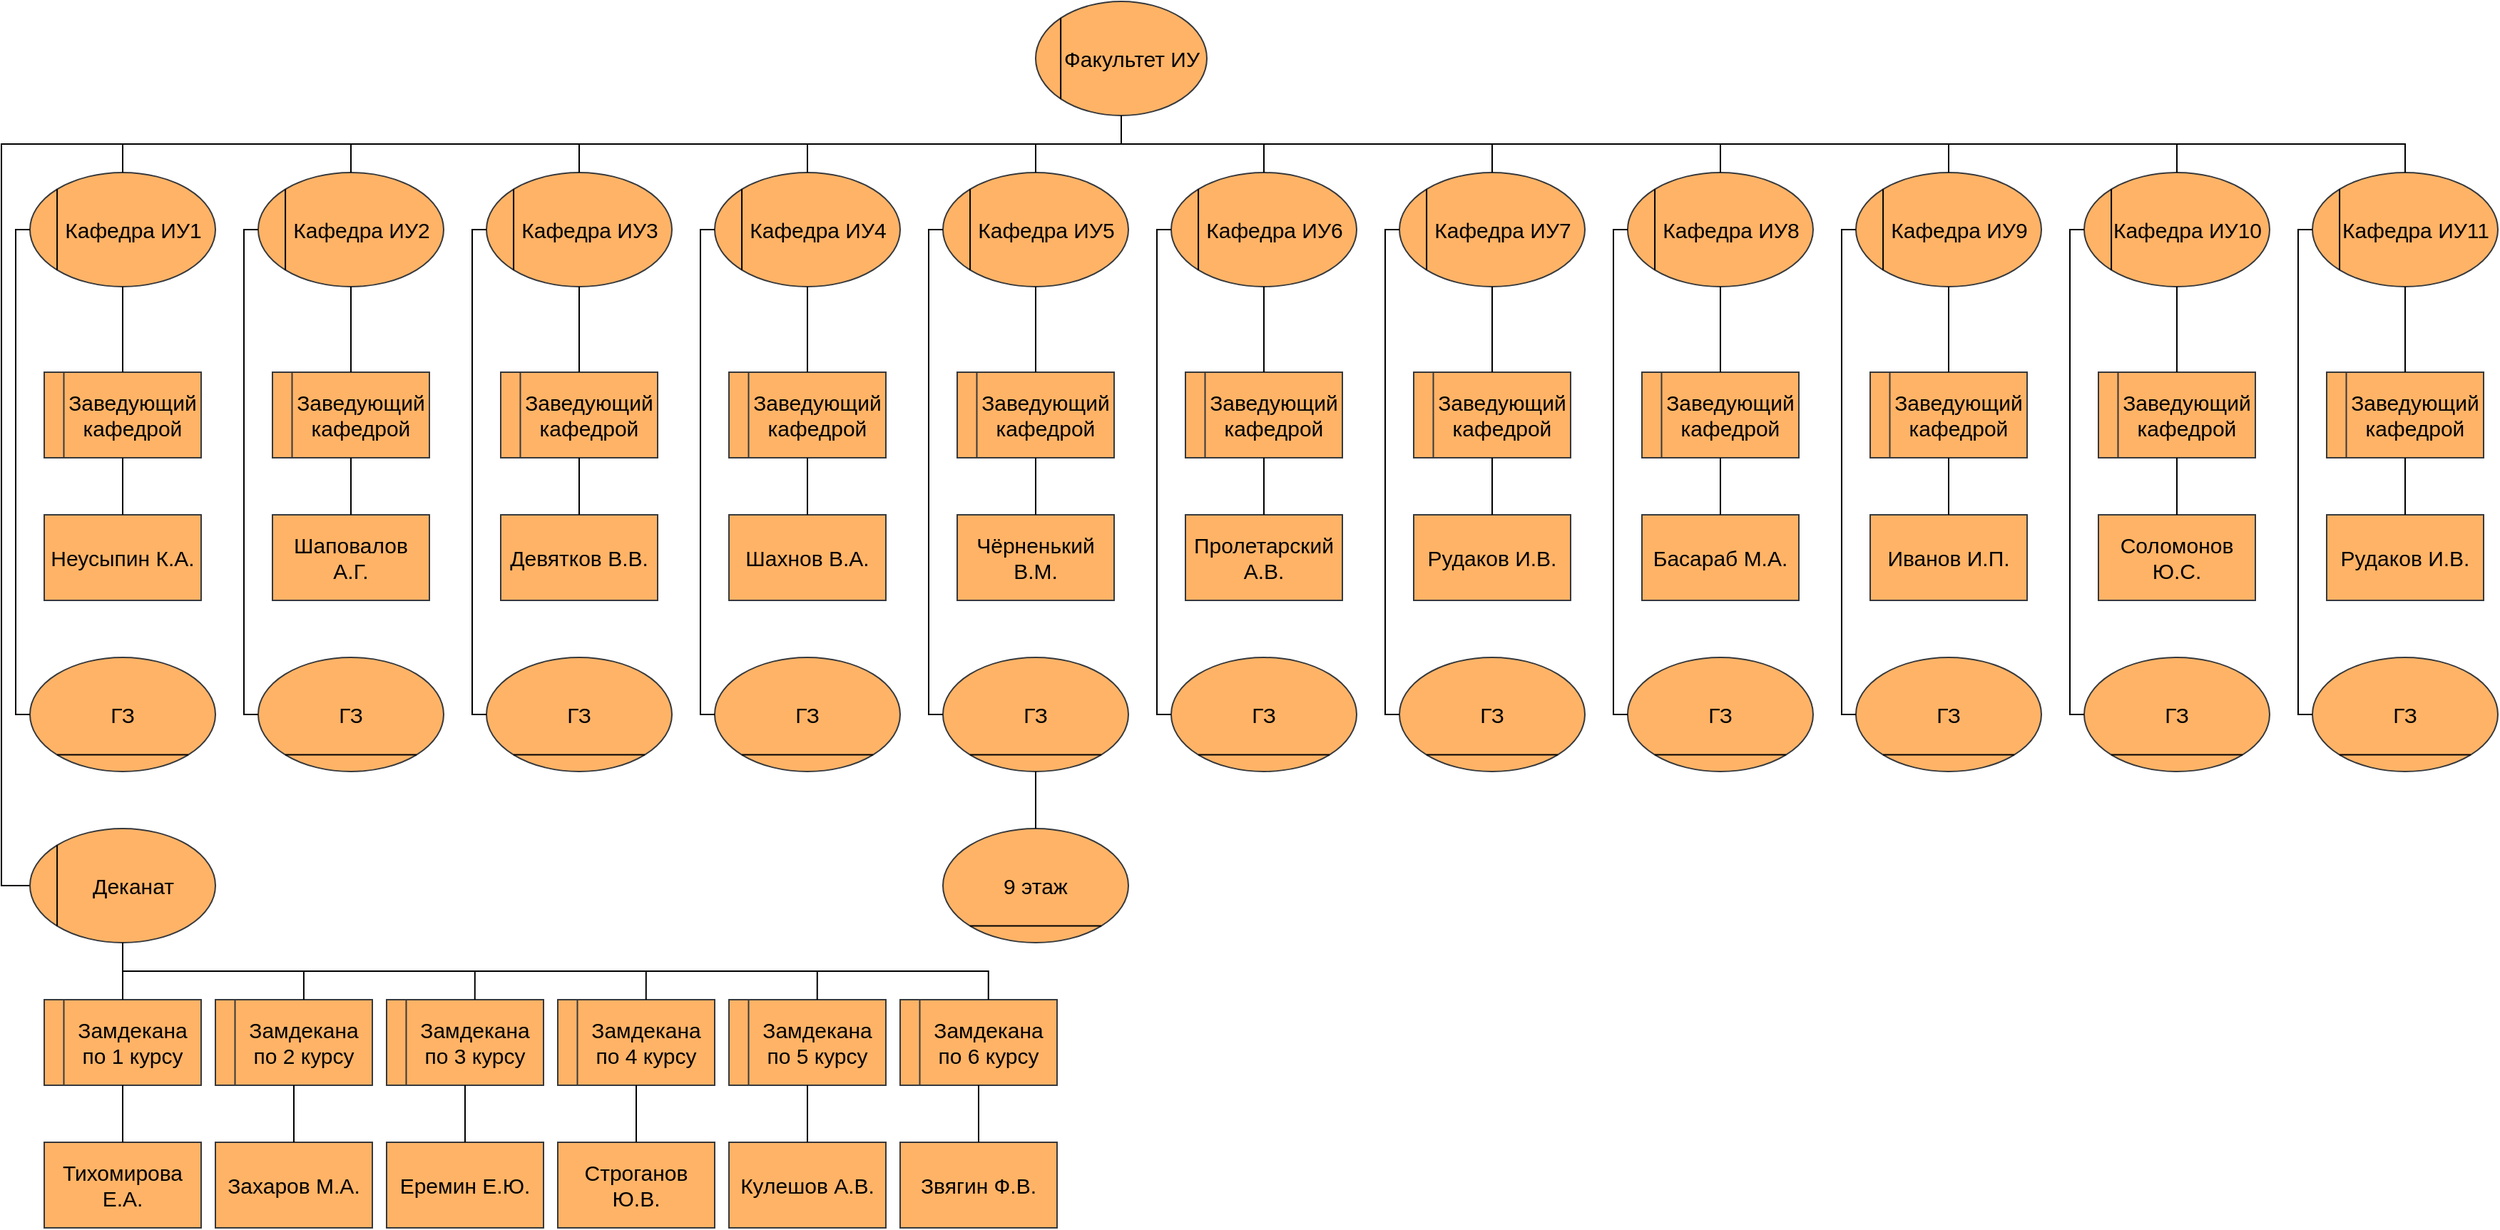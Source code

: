 <mxfile version="15.1.4" type="github">
  <diagram id="_S7kwJW2IpWlCZ6O2Rjl" name="Page-1">
    <mxGraphModel dx="2472" dy="727" grid="1" gridSize="10" guides="1" tooltips="1" connect="1" arrows="1" fold="1" page="1" pageScale="1" pageWidth="1169" pageHeight="1654" math="0" shadow="0">
      <root>
        <mxCell id="0" />
        <mxCell id="1" parent="0" />
        <mxCell id="1EimY6DF7pIaOAtQaLlC-15" value="" style="group;rounded=0;fillColor=none;spacingLeft=0;strokeWidth=1;fontSize=15;" vertex="1" connectable="0" parent="1">
          <mxGeometry x="525" y="40" width="120" height="80" as="geometry" />
        </mxCell>
        <mxCell id="1EimY6DF7pIaOAtQaLlC-16" value="Факультет ИУ" style="ellipse;whiteSpace=wrap;html=1;rounded=0;strokeColor=#36393d;spacingLeft=15;fillColor=#FFB366;fontSize=15;" vertex="1" parent="1EimY6DF7pIaOAtQaLlC-15">
          <mxGeometry width="120" height="80" as="geometry" />
        </mxCell>
        <mxCell id="1EimY6DF7pIaOAtQaLlC-17" value="" style="endArrow=none;html=1;entryX=0;entryY=0;entryDx=0;entryDy=0;exitX=0;exitY=1;exitDx=0;exitDy=0;" edge="1" parent="1EimY6DF7pIaOAtQaLlC-15" source="1EimY6DF7pIaOAtQaLlC-16" target="1EimY6DF7pIaOAtQaLlC-16">
          <mxGeometry width="50" height="50" relative="1" as="geometry">
            <mxPoint x="-70" y="150" as="sourcePoint" />
            <mxPoint x="-20" y="100" as="targetPoint" />
          </mxGeometry>
        </mxCell>
        <mxCell id="1EimY6DF7pIaOAtQaLlC-18" value="" style="group;rounded=0;fillColor=none;spacingLeft=0;strokeWidth=1;fontSize=15;" vertex="1" connectable="0" parent="1">
          <mxGeometry x="-20" y="160" width="130" height="80" as="geometry" />
        </mxCell>
        <mxCell id="1EimY6DF7pIaOAtQaLlC-19" value="Кафедра ИУ2" style="ellipse;whiteSpace=wrap;html=1;rounded=0;strokeColor=#36393d;spacingLeft=15;fillColor=#FFB366;fontSize=15;" vertex="1" parent="1EimY6DF7pIaOAtQaLlC-18">
          <mxGeometry width="130" height="80" as="geometry" />
        </mxCell>
        <mxCell id="1EimY6DF7pIaOAtQaLlC-20" value="" style="endArrow=none;html=1;entryX=0;entryY=0;entryDx=0;entryDy=0;exitX=0;exitY=1;exitDx=0;exitDy=0;" edge="1" parent="1EimY6DF7pIaOAtQaLlC-18" source="1EimY6DF7pIaOAtQaLlC-19" target="1EimY6DF7pIaOAtQaLlC-19">
          <mxGeometry width="50" height="50" relative="1" as="geometry">
            <mxPoint x="-75.833" y="150" as="sourcePoint" />
            <mxPoint x="-21.667" y="100" as="targetPoint" />
          </mxGeometry>
        </mxCell>
        <mxCell id="1EimY6DF7pIaOAtQaLlC-21" value="" style="group;rounded=0;fillColor=none;spacingLeft=0;strokeWidth=1;fontSize=15;" vertex="1" connectable="0" parent="1">
          <mxGeometry x="140" y="160" width="130" height="80" as="geometry" />
        </mxCell>
        <mxCell id="1EimY6DF7pIaOAtQaLlC-22" value="Кафедра ИУ3" style="ellipse;whiteSpace=wrap;html=1;rounded=0;strokeColor=#36393d;spacingLeft=15;fillColor=#FFB366;fontSize=15;" vertex="1" parent="1EimY6DF7pIaOAtQaLlC-21">
          <mxGeometry width="130" height="80" as="geometry" />
        </mxCell>
        <mxCell id="1EimY6DF7pIaOAtQaLlC-23" value="" style="endArrow=none;html=1;entryX=0;entryY=0;entryDx=0;entryDy=0;exitX=0;exitY=1;exitDx=0;exitDy=0;" edge="1" parent="1EimY6DF7pIaOAtQaLlC-21" source="1EimY6DF7pIaOAtQaLlC-22" target="1EimY6DF7pIaOAtQaLlC-22">
          <mxGeometry width="50" height="50" relative="1" as="geometry">
            <mxPoint x="-75.833" y="150" as="sourcePoint" />
            <mxPoint x="-21.667" y="100" as="targetPoint" />
          </mxGeometry>
        </mxCell>
        <mxCell id="1EimY6DF7pIaOAtQaLlC-24" value="" style="group;rounded=0;fillColor=none;spacingLeft=0;strokeWidth=1;fontSize=15;" vertex="1" connectable="0" parent="1">
          <mxGeometry x="300" y="160" width="130" height="80" as="geometry" />
        </mxCell>
        <mxCell id="1EimY6DF7pIaOAtQaLlC-25" value="Кафедра ИУ4" style="ellipse;whiteSpace=wrap;html=1;rounded=0;strokeColor=#36393d;spacingLeft=15;fillColor=#FFB366;fontSize=15;" vertex="1" parent="1EimY6DF7pIaOAtQaLlC-24">
          <mxGeometry width="130" height="80" as="geometry" />
        </mxCell>
        <mxCell id="1EimY6DF7pIaOAtQaLlC-26" value="" style="endArrow=none;html=1;entryX=0;entryY=0;entryDx=0;entryDy=0;exitX=0;exitY=1;exitDx=0;exitDy=0;" edge="1" parent="1EimY6DF7pIaOAtQaLlC-24" source="1EimY6DF7pIaOAtQaLlC-25" target="1EimY6DF7pIaOAtQaLlC-25">
          <mxGeometry width="50" height="50" relative="1" as="geometry">
            <mxPoint x="-75.833" y="150" as="sourcePoint" />
            <mxPoint x="-21.667" y="100" as="targetPoint" />
          </mxGeometry>
        </mxCell>
        <mxCell id="1EimY6DF7pIaOAtQaLlC-27" value="" style="group;rounded=0;fillColor=none;spacingLeft=0;strokeWidth=1;fontSize=15;" vertex="1" connectable="0" parent="1">
          <mxGeometry x="460" y="160" width="130" height="80" as="geometry" />
        </mxCell>
        <mxCell id="1EimY6DF7pIaOAtQaLlC-28" value="Кафедра ИУ5" style="ellipse;whiteSpace=wrap;html=1;rounded=0;strokeColor=#36393d;spacingLeft=15;fillColor=#FFB366;fontSize=15;" vertex="1" parent="1EimY6DF7pIaOAtQaLlC-27">
          <mxGeometry width="130" height="80" as="geometry" />
        </mxCell>
        <mxCell id="1EimY6DF7pIaOAtQaLlC-29" value="" style="endArrow=none;html=1;entryX=0;entryY=0;entryDx=0;entryDy=0;exitX=0;exitY=1;exitDx=0;exitDy=0;" edge="1" parent="1EimY6DF7pIaOAtQaLlC-27" source="1EimY6DF7pIaOAtQaLlC-28" target="1EimY6DF7pIaOAtQaLlC-28">
          <mxGeometry width="50" height="50" relative="1" as="geometry">
            <mxPoint x="-75.833" y="150" as="sourcePoint" />
            <mxPoint x="-21.667" y="100" as="targetPoint" />
          </mxGeometry>
        </mxCell>
        <mxCell id="1EimY6DF7pIaOAtQaLlC-30" value="" style="group;rounded=0;fillColor=none;spacingLeft=0;strokeWidth=1;fontSize=15;" vertex="1" connectable="0" parent="1">
          <mxGeometry x="620" y="160" width="130" height="80" as="geometry" />
        </mxCell>
        <mxCell id="1EimY6DF7pIaOAtQaLlC-31" value="Кафедра ИУ6" style="ellipse;whiteSpace=wrap;html=1;rounded=0;strokeColor=#36393d;spacingLeft=15;fillColor=#FFB366;fontSize=15;" vertex="1" parent="1EimY6DF7pIaOAtQaLlC-30">
          <mxGeometry width="130" height="80" as="geometry" />
        </mxCell>
        <mxCell id="1EimY6DF7pIaOAtQaLlC-32" value="" style="endArrow=none;html=1;entryX=0;entryY=0;entryDx=0;entryDy=0;exitX=0;exitY=1;exitDx=0;exitDy=0;" edge="1" parent="1EimY6DF7pIaOAtQaLlC-30" source="1EimY6DF7pIaOAtQaLlC-31" target="1EimY6DF7pIaOAtQaLlC-31">
          <mxGeometry width="50" height="50" relative="1" as="geometry">
            <mxPoint x="-75.833" y="150" as="sourcePoint" />
            <mxPoint x="-21.667" y="100" as="targetPoint" />
          </mxGeometry>
        </mxCell>
        <mxCell id="1EimY6DF7pIaOAtQaLlC-33" value="" style="group;rounded=0;fillColor=none;spacingLeft=0;strokeWidth=1;fontSize=15;" vertex="1" connectable="0" parent="1">
          <mxGeometry x="780" y="160" width="130" height="80" as="geometry" />
        </mxCell>
        <mxCell id="1EimY6DF7pIaOAtQaLlC-34" value="Кафедра ИУ7" style="ellipse;whiteSpace=wrap;html=1;rounded=0;strokeColor=#36393d;spacingLeft=15;fillColor=#FFB366;fontSize=15;" vertex="1" parent="1EimY6DF7pIaOAtQaLlC-33">
          <mxGeometry width="130" height="80" as="geometry" />
        </mxCell>
        <mxCell id="1EimY6DF7pIaOAtQaLlC-35" value="" style="endArrow=none;html=1;entryX=0;entryY=0;entryDx=0;entryDy=0;exitX=0;exitY=1;exitDx=0;exitDy=0;" edge="1" parent="1EimY6DF7pIaOAtQaLlC-33" source="1EimY6DF7pIaOAtQaLlC-34" target="1EimY6DF7pIaOAtQaLlC-34">
          <mxGeometry width="50" height="50" relative="1" as="geometry">
            <mxPoint x="-75.833" y="150" as="sourcePoint" />
            <mxPoint x="-21.667" y="100" as="targetPoint" />
          </mxGeometry>
        </mxCell>
        <mxCell id="1EimY6DF7pIaOAtQaLlC-36" value="" style="group;rounded=0;fillColor=none;spacingLeft=0;strokeWidth=1;fontSize=15;" vertex="1" connectable="0" parent="1">
          <mxGeometry x="940" y="160" width="130" height="80" as="geometry" />
        </mxCell>
        <mxCell id="1EimY6DF7pIaOAtQaLlC-37" value="Кафедра ИУ8" style="ellipse;whiteSpace=wrap;html=1;rounded=0;strokeColor=#36393d;spacingLeft=15;fillColor=#FFB366;fontSize=15;" vertex="1" parent="1EimY6DF7pIaOAtQaLlC-36">
          <mxGeometry width="130" height="80" as="geometry" />
        </mxCell>
        <mxCell id="1EimY6DF7pIaOAtQaLlC-38" value="" style="endArrow=none;html=1;entryX=0;entryY=0;entryDx=0;entryDy=0;exitX=0;exitY=1;exitDx=0;exitDy=0;" edge="1" parent="1EimY6DF7pIaOAtQaLlC-36" source="1EimY6DF7pIaOAtQaLlC-37" target="1EimY6DF7pIaOAtQaLlC-37">
          <mxGeometry width="50" height="50" relative="1" as="geometry">
            <mxPoint x="-75.833" y="150" as="sourcePoint" />
            <mxPoint x="-21.667" y="100" as="targetPoint" />
          </mxGeometry>
        </mxCell>
        <mxCell id="1EimY6DF7pIaOAtQaLlC-39" value="" style="group;rounded=0;fillColor=none;spacingLeft=0;strokeWidth=1;fontSize=15;" vertex="1" connectable="0" parent="1">
          <mxGeometry x="1100" y="160" width="130" height="80" as="geometry" />
        </mxCell>
        <mxCell id="1EimY6DF7pIaOAtQaLlC-40" value="Кафедра ИУ9" style="ellipse;whiteSpace=wrap;html=1;rounded=0;strokeColor=#36393d;spacingLeft=15;fillColor=#FFB366;fontSize=15;" vertex="1" parent="1EimY6DF7pIaOAtQaLlC-39">
          <mxGeometry width="130" height="80" as="geometry" />
        </mxCell>
        <mxCell id="1EimY6DF7pIaOAtQaLlC-41" value="" style="endArrow=none;html=1;entryX=0;entryY=0;entryDx=0;entryDy=0;exitX=0;exitY=1;exitDx=0;exitDy=0;" edge="1" parent="1EimY6DF7pIaOAtQaLlC-39" source="1EimY6DF7pIaOAtQaLlC-40" target="1EimY6DF7pIaOAtQaLlC-40">
          <mxGeometry width="50" height="50" relative="1" as="geometry">
            <mxPoint x="-75.833" y="150" as="sourcePoint" />
            <mxPoint x="-21.667" y="100" as="targetPoint" />
          </mxGeometry>
        </mxCell>
        <mxCell id="1EimY6DF7pIaOAtQaLlC-42" value="" style="group;rounded=0;fillColor=none;spacingLeft=0;strokeWidth=1;fontSize=15;" vertex="1" connectable="0" parent="1">
          <mxGeometry x="1260" y="160" width="130" height="80" as="geometry" />
        </mxCell>
        <mxCell id="1EimY6DF7pIaOAtQaLlC-43" value="Кафедра ИУ10" style="ellipse;whiteSpace=wrap;html=1;rounded=0;strokeColor=#36393d;spacingLeft=15;fillColor=#FFB366;fontSize=15;" vertex="1" parent="1EimY6DF7pIaOAtQaLlC-42">
          <mxGeometry width="130" height="80" as="geometry" />
        </mxCell>
        <mxCell id="1EimY6DF7pIaOAtQaLlC-44" value="" style="endArrow=none;html=1;entryX=0;entryY=0;entryDx=0;entryDy=0;exitX=0;exitY=1;exitDx=0;exitDy=0;" edge="1" parent="1EimY6DF7pIaOAtQaLlC-42" source="1EimY6DF7pIaOAtQaLlC-43" target="1EimY6DF7pIaOAtQaLlC-43">
          <mxGeometry width="50" height="50" relative="1" as="geometry">
            <mxPoint x="-75.833" y="150" as="sourcePoint" />
            <mxPoint x="-21.667" y="100" as="targetPoint" />
          </mxGeometry>
        </mxCell>
        <mxCell id="1EimY6DF7pIaOAtQaLlC-45" value="" style="group;rounded=0;fillColor=none;spacingLeft=0;strokeWidth=1;fontSize=15;" vertex="1" connectable="0" parent="1">
          <mxGeometry x="-180" y="160" width="130" height="80" as="geometry" />
        </mxCell>
        <mxCell id="1EimY6DF7pIaOAtQaLlC-46" value="Кафедра ИУ1" style="ellipse;whiteSpace=wrap;html=1;rounded=0;strokeColor=#36393d;spacingLeft=15;fillColor=#FFB366;fontSize=15;" vertex="1" parent="1EimY6DF7pIaOAtQaLlC-45">
          <mxGeometry width="130" height="80" as="geometry" />
        </mxCell>
        <mxCell id="1EimY6DF7pIaOAtQaLlC-47" value="" style="endArrow=none;html=1;entryX=0;entryY=0;entryDx=0;entryDy=0;exitX=0;exitY=1;exitDx=0;exitDy=0;" edge="1" parent="1EimY6DF7pIaOAtQaLlC-45" source="1EimY6DF7pIaOAtQaLlC-46" target="1EimY6DF7pIaOAtQaLlC-46">
          <mxGeometry width="50" height="50" relative="1" as="geometry">
            <mxPoint x="-75.833" y="150" as="sourcePoint" />
            <mxPoint x="-21.667" y="100" as="targetPoint" />
          </mxGeometry>
        </mxCell>
        <mxCell id="1EimY6DF7pIaOAtQaLlC-48" value="" style="group;rounded=0;fillColor=none;spacingLeft=0;strokeWidth=1;fontSize=15;" vertex="1" connectable="0" parent="1">
          <mxGeometry x="1420" y="160" width="130" height="80" as="geometry" />
        </mxCell>
        <mxCell id="1EimY6DF7pIaOAtQaLlC-49" value="Кафедра ИУ11" style="ellipse;whiteSpace=wrap;html=1;rounded=0;strokeColor=#36393d;spacingLeft=15;fillColor=#FFB366;fontSize=15;" vertex="1" parent="1EimY6DF7pIaOAtQaLlC-48">
          <mxGeometry width="130" height="80" as="geometry" />
        </mxCell>
        <mxCell id="1EimY6DF7pIaOAtQaLlC-50" value="" style="endArrow=none;html=1;entryX=0;entryY=0;entryDx=0;entryDy=0;exitX=0;exitY=1;exitDx=0;exitDy=0;" edge="1" parent="1EimY6DF7pIaOAtQaLlC-48" source="1EimY6DF7pIaOAtQaLlC-49" target="1EimY6DF7pIaOAtQaLlC-49">
          <mxGeometry width="50" height="50" relative="1" as="geometry">
            <mxPoint x="-75.833" y="150" as="sourcePoint" />
            <mxPoint x="-21.667" y="100" as="targetPoint" />
          </mxGeometry>
        </mxCell>
        <mxCell id="1EimY6DF7pIaOAtQaLlC-54" value="" style="group;fontSize=15;fillColor=#FFB366;" vertex="1" connectable="0" parent="1">
          <mxGeometry x="-170" y="300" width="110" height="60" as="geometry" />
        </mxCell>
        <mxCell id="1EimY6DF7pIaOAtQaLlC-55" value="" style="rounded=0;whiteSpace=wrap;html=1;strokeColor=#36393d;fontSize=15;fillColor=#FFB366;" vertex="1" parent="1EimY6DF7pIaOAtQaLlC-54">
          <mxGeometry width="110" height="60" as="geometry" />
        </mxCell>
        <mxCell id="1EimY6DF7pIaOAtQaLlC-56" value="&lt;font style=&quot;font-size: 15px&quot;&gt;Заведующий&lt;br&gt;кафедрой&lt;/font&gt;" style="rounded=0;whiteSpace=wrap;html=1;strokeColor=#36393d;fillColor=#FFB366;" vertex="1" parent="1EimY6DF7pIaOAtQaLlC-54">
          <mxGeometry x="13.75" width="96.25" height="60" as="geometry" />
        </mxCell>
        <mxCell id="1EimY6DF7pIaOAtQaLlC-57" value="" style="group;fontSize=15;fillColor=#FFB366;" vertex="1" connectable="0" parent="1">
          <mxGeometry x="-10" y="300" width="110" height="60" as="geometry" />
        </mxCell>
        <mxCell id="1EimY6DF7pIaOAtQaLlC-58" value="" style="rounded=0;whiteSpace=wrap;html=1;strokeColor=#36393d;fontSize=15;fillColor=#FFB366;" vertex="1" parent="1EimY6DF7pIaOAtQaLlC-57">
          <mxGeometry width="110" height="60" as="geometry" />
        </mxCell>
        <mxCell id="1EimY6DF7pIaOAtQaLlC-59" value="&lt;font style=&quot;font-size: 15px&quot;&gt;Заведующий&lt;br&gt;кафедрой&lt;/font&gt;" style="rounded=0;whiteSpace=wrap;html=1;strokeColor=#36393d;fillColor=#FFB366;" vertex="1" parent="1EimY6DF7pIaOAtQaLlC-57">
          <mxGeometry x="13.75" width="96.25" height="60" as="geometry" />
        </mxCell>
        <mxCell id="1EimY6DF7pIaOAtQaLlC-60" value="" style="group;fontSize=15;fillColor=#FFB366;" vertex="1" connectable="0" parent="1">
          <mxGeometry x="150" y="300" width="110" height="60" as="geometry" />
        </mxCell>
        <mxCell id="1EimY6DF7pIaOAtQaLlC-61" value="" style="rounded=0;whiteSpace=wrap;html=1;strokeColor=#36393d;fontSize=15;fillColor=#FFB366;" vertex="1" parent="1EimY6DF7pIaOAtQaLlC-60">
          <mxGeometry width="110" height="60" as="geometry" />
        </mxCell>
        <mxCell id="1EimY6DF7pIaOAtQaLlC-62" value="&lt;font style=&quot;font-size: 15px&quot;&gt;Заведующий&lt;br&gt;кафедрой&lt;/font&gt;" style="rounded=0;whiteSpace=wrap;html=1;strokeColor=#36393d;fillColor=#FFB366;" vertex="1" parent="1EimY6DF7pIaOAtQaLlC-60">
          <mxGeometry x="13.75" width="96.25" height="60" as="geometry" />
        </mxCell>
        <mxCell id="1EimY6DF7pIaOAtQaLlC-63" value="" style="group;fontSize=15;fillColor=#FFB366;" vertex="1" connectable="0" parent="1">
          <mxGeometry x="310" y="300" width="110" height="60" as="geometry" />
        </mxCell>
        <mxCell id="1EimY6DF7pIaOAtQaLlC-64" value="" style="rounded=0;whiteSpace=wrap;html=1;strokeColor=#36393d;fontSize=15;fillColor=#FFB366;" vertex="1" parent="1EimY6DF7pIaOAtQaLlC-63">
          <mxGeometry width="110" height="60" as="geometry" />
        </mxCell>
        <mxCell id="1EimY6DF7pIaOAtQaLlC-65" value="&lt;font style=&quot;font-size: 15px&quot;&gt;Заведующий&lt;br&gt;кафедрой&lt;/font&gt;" style="rounded=0;whiteSpace=wrap;html=1;strokeColor=#36393d;fillColor=#FFB366;" vertex="1" parent="1EimY6DF7pIaOAtQaLlC-63">
          <mxGeometry x="13.75" width="96.25" height="60" as="geometry" />
        </mxCell>
        <mxCell id="1EimY6DF7pIaOAtQaLlC-68" value="" style="edgeStyle=orthogonalEdgeStyle;rounded=0;orthogonalLoop=1;jettySize=auto;html=1;fontSize=15;startArrow=none;startFill=0;endArrow=none;endFill=0;" edge="1" parent="1" source="1EimY6DF7pIaOAtQaLlC-55" target="1EimY6DF7pIaOAtQaLlC-46">
          <mxGeometry relative="1" as="geometry" />
        </mxCell>
        <mxCell id="1EimY6DF7pIaOAtQaLlC-70" value="" style="edgeStyle=orthogonalEdgeStyle;rounded=0;orthogonalLoop=1;jettySize=auto;html=1;fontSize=15;startArrow=none;startFill=0;endArrow=none;endFill=0;" edge="1" parent="1" source="1EimY6DF7pIaOAtQaLlC-58" target="1EimY6DF7pIaOAtQaLlC-19">
          <mxGeometry relative="1" as="geometry" />
        </mxCell>
        <mxCell id="1EimY6DF7pIaOAtQaLlC-71" value="" style="edgeStyle=orthogonalEdgeStyle;rounded=0;orthogonalLoop=1;jettySize=auto;html=1;fontSize=15;startArrow=none;startFill=0;endArrow=none;endFill=0;" edge="1" parent="1" source="1EimY6DF7pIaOAtQaLlC-61" target="1EimY6DF7pIaOAtQaLlC-22">
          <mxGeometry relative="1" as="geometry" />
        </mxCell>
        <mxCell id="1EimY6DF7pIaOAtQaLlC-72" value="" style="edgeStyle=orthogonalEdgeStyle;rounded=0;orthogonalLoop=1;jettySize=auto;html=1;fontSize=15;startArrow=none;startFill=0;endArrow=none;endFill=0;" edge="1" parent="1" source="1EimY6DF7pIaOAtQaLlC-64" target="1EimY6DF7pIaOAtQaLlC-25">
          <mxGeometry relative="1" as="geometry" />
        </mxCell>
        <mxCell id="1EimY6DF7pIaOAtQaLlC-73" value="" style="group;fontSize=15;fillColor=#FFB366;" vertex="1" connectable="0" parent="1">
          <mxGeometry x="470" y="300" width="110" height="60" as="geometry" />
        </mxCell>
        <mxCell id="1EimY6DF7pIaOAtQaLlC-74" value="" style="rounded=0;whiteSpace=wrap;html=1;strokeColor=#36393d;fontSize=15;fillColor=#FFB366;" vertex="1" parent="1EimY6DF7pIaOAtQaLlC-73">
          <mxGeometry width="110" height="60" as="geometry" />
        </mxCell>
        <mxCell id="1EimY6DF7pIaOAtQaLlC-75" value="&lt;font style=&quot;font-size: 15px&quot;&gt;Заведующий&lt;br&gt;кафедрой&lt;/font&gt;" style="rounded=0;whiteSpace=wrap;html=1;strokeColor=#36393d;fillColor=#FFB366;" vertex="1" parent="1EimY6DF7pIaOAtQaLlC-73">
          <mxGeometry x="13.75" width="96.25" height="60" as="geometry" />
        </mxCell>
        <mxCell id="1EimY6DF7pIaOAtQaLlC-76" value="" style="group;fontSize=15;fillColor=#FFB366;" vertex="1" connectable="0" parent="1">
          <mxGeometry x="630" y="300" width="110" height="60" as="geometry" />
        </mxCell>
        <mxCell id="1EimY6DF7pIaOAtQaLlC-77" value="" style="rounded=0;whiteSpace=wrap;html=1;strokeColor=#36393d;fontSize=15;fillColor=#FFB366;" vertex="1" parent="1EimY6DF7pIaOAtQaLlC-76">
          <mxGeometry width="110" height="60" as="geometry" />
        </mxCell>
        <mxCell id="1EimY6DF7pIaOAtQaLlC-78" value="&lt;font style=&quot;font-size: 15px&quot;&gt;Заведующий&lt;br&gt;кафедрой&lt;/font&gt;" style="rounded=0;whiteSpace=wrap;html=1;strokeColor=#36393d;fillColor=#FFB366;" vertex="1" parent="1EimY6DF7pIaOAtQaLlC-76">
          <mxGeometry x="13.75" width="96.25" height="60" as="geometry" />
        </mxCell>
        <mxCell id="1EimY6DF7pIaOAtQaLlC-79" value="" style="group;fontSize=15;fillColor=#FFB366;" vertex="1" connectable="0" parent="1">
          <mxGeometry x="790" y="300" width="110" height="60" as="geometry" />
        </mxCell>
        <mxCell id="1EimY6DF7pIaOAtQaLlC-80" value="" style="rounded=0;whiteSpace=wrap;html=1;strokeColor=#36393d;fontSize=15;fillColor=#FFB366;" vertex="1" parent="1EimY6DF7pIaOAtQaLlC-79">
          <mxGeometry width="110" height="60" as="geometry" />
        </mxCell>
        <mxCell id="1EimY6DF7pIaOAtQaLlC-81" value="&lt;font style=&quot;font-size: 15px&quot;&gt;Заведующий&lt;br&gt;кафедрой&lt;/font&gt;" style="rounded=0;whiteSpace=wrap;html=1;strokeColor=#36393d;fillColor=#FFB366;" vertex="1" parent="1EimY6DF7pIaOAtQaLlC-79">
          <mxGeometry x="13.75" width="96.25" height="60" as="geometry" />
        </mxCell>
        <mxCell id="1EimY6DF7pIaOAtQaLlC-82" value="" style="group;fontSize=15;fillColor=#FFB366;" vertex="1" connectable="0" parent="1">
          <mxGeometry x="950" y="300" width="110" height="60" as="geometry" />
        </mxCell>
        <mxCell id="1EimY6DF7pIaOAtQaLlC-83" value="" style="rounded=0;whiteSpace=wrap;html=1;strokeColor=#36393d;fontSize=15;fillColor=#FFB366;" vertex="1" parent="1EimY6DF7pIaOAtQaLlC-82">
          <mxGeometry width="110" height="60" as="geometry" />
        </mxCell>
        <mxCell id="1EimY6DF7pIaOAtQaLlC-84" value="&lt;font style=&quot;font-size: 15px&quot;&gt;Заведующий&lt;br&gt;кафедрой&lt;/font&gt;" style="rounded=0;whiteSpace=wrap;html=1;strokeColor=#36393d;fillColor=#FFB366;" vertex="1" parent="1EimY6DF7pIaOAtQaLlC-82">
          <mxGeometry x="13.75" width="96.25" height="60" as="geometry" />
        </mxCell>
        <mxCell id="1EimY6DF7pIaOAtQaLlC-85" value="" style="group;fontSize=15;fillColor=#FFB366;" vertex="1" connectable="0" parent="1">
          <mxGeometry x="1110" y="300" width="110" height="60" as="geometry" />
        </mxCell>
        <mxCell id="1EimY6DF7pIaOAtQaLlC-86" value="" style="rounded=0;whiteSpace=wrap;html=1;strokeColor=#36393d;fontSize=15;fillColor=#FFB366;" vertex="1" parent="1EimY6DF7pIaOAtQaLlC-85">
          <mxGeometry width="110" height="60" as="geometry" />
        </mxCell>
        <mxCell id="1EimY6DF7pIaOAtQaLlC-87" value="&lt;font style=&quot;font-size: 15px&quot;&gt;Заведующий&lt;br&gt;кафедрой&lt;/font&gt;" style="rounded=0;whiteSpace=wrap;html=1;strokeColor=#36393d;fillColor=#FFB366;" vertex="1" parent="1EimY6DF7pIaOAtQaLlC-85">
          <mxGeometry x="13.75" width="96.25" height="60" as="geometry" />
        </mxCell>
        <mxCell id="1EimY6DF7pIaOAtQaLlC-88" value="" style="group;fontSize=15;fillColor=#FFB366;" vertex="1" connectable="0" parent="1">
          <mxGeometry x="1270" y="300" width="110" height="60" as="geometry" />
        </mxCell>
        <mxCell id="1EimY6DF7pIaOAtQaLlC-89" value="" style="rounded=0;whiteSpace=wrap;html=1;strokeColor=#36393d;fontSize=15;fillColor=#FFB366;" vertex="1" parent="1EimY6DF7pIaOAtQaLlC-88">
          <mxGeometry width="110" height="60" as="geometry" />
        </mxCell>
        <mxCell id="1EimY6DF7pIaOAtQaLlC-90" value="&lt;font style=&quot;font-size: 15px&quot;&gt;Заведующий&lt;br&gt;кафедрой&lt;/font&gt;" style="rounded=0;whiteSpace=wrap;html=1;strokeColor=#36393d;fillColor=#FFB366;" vertex="1" parent="1EimY6DF7pIaOAtQaLlC-88">
          <mxGeometry x="13.75" width="96.25" height="60" as="geometry" />
        </mxCell>
        <mxCell id="1EimY6DF7pIaOAtQaLlC-91" value="" style="group;fontSize=15;fillColor=#FFB366;" vertex="1" connectable="0" parent="1">
          <mxGeometry x="1430" y="300" width="110" height="60" as="geometry" />
        </mxCell>
        <mxCell id="1EimY6DF7pIaOAtQaLlC-92" value="" style="rounded=0;whiteSpace=wrap;html=1;strokeColor=#36393d;fontSize=15;fillColor=#FFB366;" vertex="1" parent="1EimY6DF7pIaOAtQaLlC-91">
          <mxGeometry width="110" height="60" as="geometry" />
        </mxCell>
        <mxCell id="1EimY6DF7pIaOAtQaLlC-93" value="&lt;font style=&quot;font-size: 15px&quot;&gt;Заведующий&lt;br&gt;кафедрой&lt;/font&gt;" style="rounded=0;whiteSpace=wrap;html=1;strokeColor=#36393d;fillColor=#FFB366;" vertex="1" parent="1EimY6DF7pIaOAtQaLlC-91">
          <mxGeometry x="13.75" width="96.25" height="60" as="geometry" />
        </mxCell>
        <mxCell id="1EimY6DF7pIaOAtQaLlC-94" value="" style="edgeStyle=orthogonalEdgeStyle;rounded=0;orthogonalLoop=1;jettySize=auto;html=1;fontSize=15;startArrow=none;startFill=0;endArrow=none;endFill=0;" edge="1" parent="1" source="1EimY6DF7pIaOAtQaLlC-92" target="1EimY6DF7pIaOAtQaLlC-49">
          <mxGeometry relative="1" as="geometry" />
        </mxCell>
        <mxCell id="1EimY6DF7pIaOAtQaLlC-95" value="" style="edgeStyle=orthogonalEdgeStyle;rounded=0;orthogonalLoop=1;jettySize=auto;html=1;fontSize=15;startArrow=none;startFill=0;endArrow=none;endFill=0;" edge="1" parent="1" source="1EimY6DF7pIaOAtQaLlC-89" target="1EimY6DF7pIaOAtQaLlC-43">
          <mxGeometry relative="1" as="geometry" />
        </mxCell>
        <mxCell id="1EimY6DF7pIaOAtQaLlC-96" value="" style="edgeStyle=orthogonalEdgeStyle;rounded=0;orthogonalLoop=1;jettySize=auto;html=1;fontSize=15;startArrow=none;startFill=0;endArrow=none;endFill=0;" edge="1" parent="1" source="1EimY6DF7pIaOAtQaLlC-86" target="1EimY6DF7pIaOAtQaLlC-40">
          <mxGeometry relative="1" as="geometry" />
        </mxCell>
        <mxCell id="1EimY6DF7pIaOAtQaLlC-97" value="" style="edgeStyle=orthogonalEdgeStyle;rounded=0;orthogonalLoop=1;jettySize=auto;html=1;fontSize=15;startArrow=none;startFill=0;endArrow=none;endFill=0;" edge="1" parent="1" source="1EimY6DF7pIaOAtQaLlC-83" target="1EimY6DF7pIaOAtQaLlC-37">
          <mxGeometry relative="1" as="geometry" />
        </mxCell>
        <mxCell id="1EimY6DF7pIaOAtQaLlC-98" value="" style="edgeStyle=orthogonalEdgeStyle;rounded=0;orthogonalLoop=1;jettySize=auto;html=1;fontSize=15;startArrow=none;startFill=0;endArrow=none;endFill=0;" edge="1" parent="1" source="1EimY6DF7pIaOAtQaLlC-74" target="1EimY6DF7pIaOAtQaLlC-28">
          <mxGeometry relative="1" as="geometry" />
        </mxCell>
        <mxCell id="1EimY6DF7pIaOAtQaLlC-99" value="" style="edgeStyle=orthogonalEdgeStyle;rounded=0;orthogonalLoop=1;jettySize=auto;html=1;fontSize=15;startArrow=none;startFill=0;endArrow=none;endFill=0;" edge="1" parent="1" source="1EimY6DF7pIaOAtQaLlC-77" target="1EimY6DF7pIaOAtQaLlC-31">
          <mxGeometry relative="1" as="geometry" />
        </mxCell>
        <mxCell id="1EimY6DF7pIaOAtQaLlC-100" value="" style="edgeStyle=orthogonalEdgeStyle;rounded=0;orthogonalLoop=1;jettySize=auto;html=1;fontSize=15;startArrow=none;startFill=0;endArrow=none;endFill=0;" edge="1" parent="1" source="1EimY6DF7pIaOAtQaLlC-80" target="1EimY6DF7pIaOAtQaLlC-34">
          <mxGeometry relative="1" as="geometry" />
        </mxCell>
        <mxCell id="1EimY6DF7pIaOAtQaLlC-101" value="&lt;span style=&quot;font-size: 15px&quot;&gt;Неусыпин К.А.&lt;/span&gt;" style="rounded=0;whiteSpace=wrap;html=1;strokeColor=#36393d;fillColor=#FFB366;" vertex="1" parent="1">
          <mxGeometry x="-170" y="400" width="110" height="60" as="geometry" />
        </mxCell>
        <mxCell id="1EimY6DF7pIaOAtQaLlC-102" value="" style="edgeStyle=orthogonalEdgeStyle;rounded=0;orthogonalLoop=1;jettySize=auto;html=1;fontSize=15;startArrow=none;startFill=0;endArrow=none;endFill=0;" edge="1" parent="1" source="1EimY6DF7pIaOAtQaLlC-55" target="1EimY6DF7pIaOAtQaLlC-101">
          <mxGeometry relative="1" as="geometry" />
        </mxCell>
        <mxCell id="1EimY6DF7pIaOAtQaLlC-103" value="&lt;span style=&quot;font-size: 15px&quot;&gt;Шаповалов А.Г.&lt;/span&gt;" style="rounded=0;whiteSpace=wrap;html=1;strokeColor=#36393d;fillColor=#FFB366;" vertex="1" parent="1">
          <mxGeometry x="-10" y="400" width="110" height="60" as="geometry" />
        </mxCell>
        <mxCell id="1EimY6DF7pIaOAtQaLlC-104" value="&lt;span style=&quot;font-size: 15px&quot;&gt;Девятков В.В.&lt;/span&gt;" style="rounded=0;whiteSpace=wrap;html=1;strokeColor=#36393d;fillColor=#FFB366;" vertex="1" parent="1">
          <mxGeometry x="150" y="400" width="110" height="60" as="geometry" />
        </mxCell>
        <mxCell id="1EimY6DF7pIaOAtQaLlC-105" value="&lt;span style=&quot;font-size: 15px&quot;&gt;Шахнов В.А.&lt;/span&gt;" style="rounded=0;whiteSpace=wrap;html=1;strokeColor=#36393d;fillColor=#FFB366;" vertex="1" parent="1">
          <mxGeometry x="310" y="400" width="110" height="60" as="geometry" />
        </mxCell>
        <mxCell id="1EimY6DF7pIaOAtQaLlC-106" value="&lt;span style=&quot;font-size: 15px&quot;&gt;Чёрненький В.М.&lt;/span&gt;" style="rounded=0;whiteSpace=wrap;html=1;strokeColor=#36393d;fillColor=#FFB366;" vertex="1" parent="1">
          <mxGeometry x="470" y="400" width="110" height="60" as="geometry" />
        </mxCell>
        <mxCell id="1EimY6DF7pIaOAtQaLlC-107" value="&lt;span style=&quot;font-size: 15px&quot;&gt;Пролетарский А.В.&lt;/span&gt;" style="rounded=0;whiteSpace=wrap;html=1;strokeColor=#36393d;fillColor=#FFB366;" vertex="1" parent="1">
          <mxGeometry x="630" y="400" width="110" height="60" as="geometry" />
        </mxCell>
        <mxCell id="1EimY6DF7pIaOAtQaLlC-108" value="&lt;span style=&quot;font-size: 15px&quot;&gt;Рудаков И.В.&lt;/span&gt;" style="rounded=0;whiteSpace=wrap;html=1;strokeColor=#36393d;fillColor=#FFB366;" vertex="1" parent="1">
          <mxGeometry x="790" y="400" width="110" height="60" as="geometry" />
        </mxCell>
        <mxCell id="1EimY6DF7pIaOAtQaLlC-109" value="&lt;span style=&quot;font-size: 15px&quot;&gt;Басараб М.А.&lt;/span&gt;" style="rounded=0;whiteSpace=wrap;html=1;strokeColor=#36393d;fillColor=#FFB366;" vertex="1" parent="1">
          <mxGeometry x="950" y="400" width="110" height="60" as="geometry" />
        </mxCell>
        <mxCell id="1EimY6DF7pIaOAtQaLlC-110" value="&lt;span style=&quot;font-size: 15px&quot;&gt;Иванов И.П.&lt;/span&gt;" style="rounded=0;whiteSpace=wrap;html=1;strokeColor=#36393d;fillColor=#FFB366;" vertex="1" parent="1">
          <mxGeometry x="1110" y="400" width="110" height="60" as="geometry" />
        </mxCell>
        <mxCell id="1EimY6DF7pIaOAtQaLlC-111" value="&lt;span style=&quot;font-size: 15px&quot;&gt;Соломонов Ю.С.&lt;/span&gt;" style="rounded=0;whiteSpace=wrap;html=1;strokeColor=#36393d;fillColor=#FFB366;" vertex="1" parent="1">
          <mxGeometry x="1270" y="400" width="110" height="60" as="geometry" />
        </mxCell>
        <mxCell id="1EimY6DF7pIaOAtQaLlC-112" value="&lt;span style=&quot;font-size: 15px&quot;&gt;Рудаков И.В.&lt;/span&gt;" style="rounded=0;whiteSpace=wrap;html=1;strokeColor=#36393d;fillColor=#FFB366;" vertex="1" parent="1">
          <mxGeometry x="1430" y="400" width="110" height="60" as="geometry" />
        </mxCell>
        <mxCell id="1EimY6DF7pIaOAtQaLlC-113" value="" style="edgeStyle=orthogonalEdgeStyle;rounded=0;orthogonalLoop=1;jettySize=auto;html=1;fontSize=15;startArrow=none;startFill=0;endArrow=none;endFill=0;" edge="1" parent="1" source="1EimY6DF7pIaOAtQaLlC-86" target="1EimY6DF7pIaOAtQaLlC-110">
          <mxGeometry relative="1" as="geometry" />
        </mxCell>
        <mxCell id="1EimY6DF7pIaOAtQaLlC-114" value="" style="edgeStyle=orthogonalEdgeStyle;rounded=0;orthogonalLoop=1;jettySize=auto;html=1;fontSize=15;startArrow=none;startFill=0;endArrow=none;endFill=0;" edge="1" parent="1" source="1EimY6DF7pIaOAtQaLlC-89" target="1EimY6DF7pIaOAtQaLlC-111">
          <mxGeometry relative="1" as="geometry" />
        </mxCell>
        <mxCell id="1EimY6DF7pIaOAtQaLlC-116" value="" style="edgeStyle=orthogonalEdgeStyle;rounded=0;orthogonalLoop=1;jettySize=auto;html=1;fontSize=15;startArrow=none;startFill=0;endArrow=none;endFill=0;" edge="1" parent="1" source="1EimY6DF7pIaOAtQaLlC-92" target="1EimY6DF7pIaOAtQaLlC-112">
          <mxGeometry relative="1" as="geometry" />
        </mxCell>
        <mxCell id="1EimY6DF7pIaOAtQaLlC-117" value="" style="edgeStyle=orthogonalEdgeStyle;rounded=0;orthogonalLoop=1;jettySize=auto;html=1;fontSize=15;startArrow=none;startFill=0;endArrow=none;endFill=0;" edge="1" parent="1" source="1EimY6DF7pIaOAtQaLlC-83" target="1EimY6DF7pIaOAtQaLlC-109">
          <mxGeometry relative="1" as="geometry" />
        </mxCell>
        <mxCell id="1EimY6DF7pIaOAtQaLlC-118" value="" style="edgeStyle=orthogonalEdgeStyle;rounded=0;orthogonalLoop=1;jettySize=auto;html=1;fontSize=15;startArrow=none;startFill=0;endArrow=none;endFill=0;" edge="1" parent="1" source="1EimY6DF7pIaOAtQaLlC-74" target="1EimY6DF7pIaOAtQaLlC-106">
          <mxGeometry relative="1" as="geometry" />
        </mxCell>
        <mxCell id="1EimY6DF7pIaOAtQaLlC-119" value="" style="edgeStyle=orthogonalEdgeStyle;rounded=0;orthogonalLoop=1;jettySize=auto;html=1;fontSize=15;startArrow=none;startFill=0;endArrow=none;endFill=0;" edge="1" parent="1" source="1EimY6DF7pIaOAtQaLlC-77" target="1EimY6DF7pIaOAtQaLlC-107">
          <mxGeometry relative="1" as="geometry" />
        </mxCell>
        <mxCell id="1EimY6DF7pIaOAtQaLlC-121" value="" style="edgeStyle=orthogonalEdgeStyle;rounded=0;orthogonalLoop=1;jettySize=auto;html=1;fontSize=15;startArrow=none;startFill=0;endArrow=none;endFill=0;" edge="1" parent="1" source="1EimY6DF7pIaOAtQaLlC-80" target="1EimY6DF7pIaOAtQaLlC-108">
          <mxGeometry relative="1" as="geometry" />
        </mxCell>
        <mxCell id="1EimY6DF7pIaOAtQaLlC-122" value="" style="edgeStyle=orthogonalEdgeStyle;rounded=0;orthogonalLoop=1;jettySize=auto;html=1;fontSize=15;startArrow=none;startFill=0;endArrow=none;endFill=0;" edge="1" parent="1" source="1EimY6DF7pIaOAtQaLlC-58" target="1EimY6DF7pIaOAtQaLlC-103">
          <mxGeometry relative="1" as="geometry" />
        </mxCell>
        <mxCell id="1EimY6DF7pIaOAtQaLlC-123" value="" style="edgeStyle=orthogonalEdgeStyle;rounded=0;orthogonalLoop=1;jettySize=auto;html=1;fontSize=15;startArrow=none;startFill=0;endArrow=none;endFill=0;" edge="1" parent="1" source="1EimY6DF7pIaOAtQaLlC-61" target="1EimY6DF7pIaOAtQaLlC-104">
          <mxGeometry relative="1" as="geometry" />
        </mxCell>
        <mxCell id="1EimY6DF7pIaOAtQaLlC-124" value="" style="edgeStyle=orthogonalEdgeStyle;rounded=0;orthogonalLoop=1;jettySize=auto;html=1;fontSize=15;startArrow=none;startFill=0;endArrow=none;endFill=0;" edge="1" parent="1" source="1EimY6DF7pIaOAtQaLlC-64" target="1EimY6DF7pIaOAtQaLlC-105">
          <mxGeometry relative="1" as="geometry" />
        </mxCell>
        <mxCell id="1EimY6DF7pIaOAtQaLlC-140" value="" style="group;rounded=0;strokeWidth=1;fillColor=none;gradientColor=none;fontSize=15;" vertex="1" connectable="0" parent="1">
          <mxGeometry x="-180" y="500" width="130" height="80" as="geometry" />
        </mxCell>
        <mxCell id="1EimY6DF7pIaOAtQaLlC-141" value="ГЗ" style="ellipse;whiteSpace=wrap;html=1;rounded=0;strokeColor=#36393d;fillColor=#FFB366;fontSize=15;" vertex="1" parent="1EimY6DF7pIaOAtQaLlC-140">
          <mxGeometry width="130" height="80" as="geometry" />
        </mxCell>
        <mxCell id="1EimY6DF7pIaOAtQaLlC-142" value="" style="endArrow=none;html=1;entryX=1;entryY=1;entryDx=0;entryDy=0;exitX=0;exitY=1;exitDx=0;exitDy=0;" edge="1" parent="1EimY6DF7pIaOAtQaLlC-140" source="1EimY6DF7pIaOAtQaLlC-141" target="1EimY6DF7pIaOAtQaLlC-141">
          <mxGeometry width="50" height="50" relative="1" as="geometry">
            <mxPoint x="-75.833" y="150" as="sourcePoint" />
            <mxPoint x="-21.667" y="100" as="targetPoint" />
          </mxGeometry>
        </mxCell>
        <mxCell id="1EimY6DF7pIaOAtQaLlC-144" value="" style="group;rounded=0;strokeWidth=1;fillColor=none;gradientColor=none;fontSize=15;" vertex="1" connectable="0" parent="1">
          <mxGeometry x="-20" y="500" width="130" height="80" as="geometry" />
        </mxCell>
        <mxCell id="1EimY6DF7pIaOAtQaLlC-145" value="ГЗ" style="ellipse;whiteSpace=wrap;html=1;rounded=0;strokeColor=#36393d;fillColor=#FFB366;fontSize=15;" vertex="1" parent="1EimY6DF7pIaOAtQaLlC-144">
          <mxGeometry width="130" height="80" as="geometry" />
        </mxCell>
        <mxCell id="1EimY6DF7pIaOAtQaLlC-146" value="" style="endArrow=none;html=1;entryX=1;entryY=1;entryDx=0;entryDy=0;exitX=0;exitY=1;exitDx=0;exitDy=0;" edge="1" parent="1EimY6DF7pIaOAtQaLlC-144" source="1EimY6DF7pIaOAtQaLlC-145" target="1EimY6DF7pIaOAtQaLlC-145">
          <mxGeometry width="50" height="50" relative="1" as="geometry">
            <mxPoint x="-75.833" y="150" as="sourcePoint" />
            <mxPoint x="-21.667" y="100" as="targetPoint" />
          </mxGeometry>
        </mxCell>
        <mxCell id="1EimY6DF7pIaOAtQaLlC-147" value="" style="group;rounded=0;strokeWidth=1;fillColor=none;gradientColor=none;fontSize=15;" vertex="1" connectable="0" parent="1">
          <mxGeometry x="140" y="500" width="130" height="80" as="geometry" />
        </mxCell>
        <mxCell id="1EimY6DF7pIaOAtQaLlC-148" value="ГЗ" style="ellipse;whiteSpace=wrap;html=1;rounded=0;strokeColor=#36393d;fillColor=#FFB366;fontSize=15;" vertex="1" parent="1EimY6DF7pIaOAtQaLlC-147">
          <mxGeometry width="130" height="80" as="geometry" />
        </mxCell>
        <mxCell id="1EimY6DF7pIaOAtQaLlC-149" value="" style="endArrow=none;html=1;entryX=1;entryY=1;entryDx=0;entryDy=0;exitX=0;exitY=1;exitDx=0;exitDy=0;" edge="1" parent="1EimY6DF7pIaOAtQaLlC-147" source="1EimY6DF7pIaOAtQaLlC-148" target="1EimY6DF7pIaOAtQaLlC-148">
          <mxGeometry width="50" height="50" relative="1" as="geometry">
            <mxPoint x="-75.833" y="150" as="sourcePoint" />
            <mxPoint x="-21.667" y="100" as="targetPoint" />
          </mxGeometry>
        </mxCell>
        <mxCell id="1EimY6DF7pIaOAtQaLlC-150" value="" style="group;rounded=0;strokeWidth=1;fillColor=none;gradientColor=none;fontSize=15;" vertex="1" connectable="0" parent="1">
          <mxGeometry x="300" y="500" width="130" height="80" as="geometry" />
        </mxCell>
        <mxCell id="1EimY6DF7pIaOAtQaLlC-151" value="ГЗ" style="ellipse;whiteSpace=wrap;html=1;rounded=0;strokeColor=#36393d;fillColor=#FFB366;fontSize=15;" vertex="1" parent="1EimY6DF7pIaOAtQaLlC-150">
          <mxGeometry width="130" height="80" as="geometry" />
        </mxCell>
        <mxCell id="1EimY6DF7pIaOAtQaLlC-152" value="" style="endArrow=none;html=1;entryX=1;entryY=1;entryDx=0;entryDy=0;exitX=0;exitY=1;exitDx=0;exitDy=0;" edge="1" parent="1EimY6DF7pIaOAtQaLlC-150" source="1EimY6DF7pIaOAtQaLlC-151" target="1EimY6DF7pIaOAtQaLlC-151">
          <mxGeometry width="50" height="50" relative="1" as="geometry">
            <mxPoint x="-75.833" y="150" as="sourcePoint" />
            <mxPoint x="-21.667" y="100" as="targetPoint" />
          </mxGeometry>
        </mxCell>
        <mxCell id="1EimY6DF7pIaOAtQaLlC-153" value="" style="group;rounded=0;strokeWidth=1;fillColor=none;gradientColor=none;fontSize=15;" vertex="1" connectable="0" parent="1">
          <mxGeometry x="460" y="500" width="130" height="80" as="geometry" />
        </mxCell>
        <mxCell id="1EimY6DF7pIaOAtQaLlC-154" value="ГЗ" style="ellipse;whiteSpace=wrap;html=1;rounded=0;strokeColor=#36393d;fillColor=#FFB366;fontSize=15;" vertex="1" parent="1EimY6DF7pIaOAtQaLlC-153">
          <mxGeometry width="130" height="80" as="geometry" />
        </mxCell>
        <mxCell id="1EimY6DF7pIaOAtQaLlC-155" value="" style="endArrow=none;html=1;entryX=1;entryY=1;entryDx=0;entryDy=0;exitX=0;exitY=1;exitDx=0;exitDy=0;" edge="1" parent="1EimY6DF7pIaOAtQaLlC-153" source="1EimY6DF7pIaOAtQaLlC-154" target="1EimY6DF7pIaOAtQaLlC-154">
          <mxGeometry width="50" height="50" relative="1" as="geometry">
            <mxPoint x="-75.833" y="150" as="sourcePoint" />
            <mxPoint x="-21.667" y="100" as="targetPoint" />
          </mxGeometry>
        </mxCell>
        <mxCell id="1EimY6DF7pIaOAtQaLlC-156" value="" style="group;rounded=0;strokeWidth=1;fillColor=none;gradientColor=none;fontSize=15;" vertex="1" connectable="0" parent="1">
          <mxGeometry x="620" y="500" width="130" height="80" as="geometry" />
        </mxCell>
        <mxCell id="1EimY6DF7pIaOAtQaLlC-157" value="ГЗ" style="ellipse;whiteSpace=wrap;html=1;rounded=0;strokeColor=#36393d;fillColor=#FFB366;fontSize=15;" vertex="1" parent="1EimY6DF7pIaOAtQaLlC-156">
          <mxGeometry width="130" height="80" as="geometry" />
        </mxCell>
        <mxCell id="1EimY6DF7pIaOAtQaLlC-158" value="" style="endArrow=none;html=1;entryX=1;entryY=1;entryDx=0;entryDy=0;exitX=0;exitY=1;exitDx=0;exitDy=0;" edge="1" parent="1EimY6DF7pIaOAtQaLlC-156" source="1EimY6DF7pIaOAtQaLlC-157" target="1EimY6DF7pIaOAtQaLlC-157">
          <mxGeometry width="50" height="50" relative="1" as="geometry">
            <mxPoint x="-75.833" y="150" as="sourcePoint" />
            <mxPoint x="-21.667" y="100" as="targetPoint" />
          </mxGeometry>
        </mxCell>
        <mxCell id="1EimY6DF7pIaOAtQaLlC-159" value="" style="group;rounded=0;strokeWidth=1;fillColor=none;gradientColor=none;fontSize=15;" vertex="1" connectable="0" parent="1">
          <mxGeometry x="780" y="500" width="130" height="80" as="geometry" />
        </mxCell>
        <mxCell id="1EimY6DF7pIaOAtQaLlC-160" value="ГЗ" style="ellipse;whiteSpace=wrap;html=1;rounded=0;strokeColor=#36393d;fillColor=#FFB366;fontSize=15;" vertex="1" parent="1EimY6DF7pIaOAtQaLlC-159">
          <mxGeometry width="130" height="80" as="geometry" />
        </mxCell>
        <mxCell id="1EimY6DF7pIaOAtQaLlC-161" value="" style="endArrow=none;html=1;entryX=1;entryY=1;entryDx=0;entryDy=0;exitX=0;exitY=1;exitDx=0;exitDy=0;" edge="1" parent="1EimY6DF7pIaOAtQaLlC-159" source="1EimY6DF7pIaOAtQaLlC-160" target="1EimY6DF7pIaOAtQaLlC-160">
          <mxGeometry width="50" height="50" relative="1" as="geometry">
            <mxPoint x="-75.833" y="150" as="sourcePoint" />
            <mxPoint x="-21.667" y="100" as="targetPoint" />
          </mxGeometry>
        </mxCell>
        <mxCell id="1EimY6DF7pIaOAtQaLlC-162" value="" style="group;rounded=0;strokeWidth=1;fillColor=none;gradientColor=none;fontSize=15;" vertex="1" connectable="0" parent="1">
          <mxGeometry x="940" y="500" width="130" height="80" as="geometry" />
        </mxCell>
        <mxCell id="1EimY6DF7pIaOAtQaLlC-163" value="ГЗ" style="ellipse;whiteSpace=wrap;html=1;rounded=0;strokeColor=#36393d;fillColor=#FFB366;fontSize=15;" vertex="1" parent="1EimY6DF7pIaOAtQaLlC-162">
          <mxGeometry width="130" height="80" as="geometry" />
        </mxCell>
        <mxCell id="1EimY6DF7pIaOAtQaLlC-164" value="" style="endArrow=none;html=1;entryX=1;entryY=1;entryDx=0;entryDy=0;exitX=0;exitY=1;exitDx=0;exitDy=0;" edge="1" parent="1EimY6DF7pIaOAtQaLlC-162" source="1EimY6DF7pIaOAtQaLlC-163" target="1EimY6DF7pIaOAtQaLlC-163">
          <mxGeometry width="50" height="50" relative="1" as="geometry">
            <mxPoint x="-75.833" y="150" as="sourcePoint" />
            <mxPoint x="-21.667" y="100" as="targetPoint" />
          </mxGeometry>
        </mxCell>
        <mxCell id="1EimY6DF7pIaOAtQaLlC-165" value="" style="group;rounded=0;strokeWidth=1;fillColor=none;gradientColor=none;fontSize=15;" vertex="1" connectable="0" parent="1">
          <mxGeometry x="1100" y="500" width="130" height="80" as="geometry" />
        </mxCell>
        <mxCell id="1EimY6DF7pIaOAtQaLlC-166" value="ГЗ" style="ellipse;whiteSpace=wrap;html=1;rounded=0;strokeColor=#36393d;fillColor=#FFB366;fontSize=15;" vertex="1" parent="1EimY6DF7pIaOAtQaLlC-165">
          <mxGeometry width="130" height="80" as="geometry" />
        </mxCell>
        <mxCell id="1EimY6DF7pIaOAtQaLlC-167" value="" style="endArrow=none;html=1;entryX=1;entryY=1;entryDx=0;entryDy=0;exitX=0;exitY=1;exitDx=0;exitDy=0;" edge="1" parent="1EimY6DF7pIaOAtQaLlC-165" source="1EimY6DF7pIaOAtQaLlC-166" target="1EimY6DF7pIaOAtQaLlC-166">
          <mxGeometry width="50" height="50" relative="1" as="geometry">
            <mxPoint x="-75.833" y="150" as="sourcePoint" />
            <mxPoint x="-21.667" y="100" as="targetPoint" />
          </mxGeometry>
        </mxCell>
        <mxCell id="1EimY6DF7pIaOAtQaLlC-168" value="" style="group;rounded=0;strokeWidth=1;fillColor=none;gradientColor=none;fontSize=15;" vertex="1" connectable="0" parent="1">
          <mxGeometry x="1260" y="500" width="130" height="80" as="geometry" />
        </mxCell>
        <mxCell id="1EimY6DF7pIaOAtQaLlC-169" value="ГЗ" style="ellipse;whiteSpace=wrap;html=1;rounded=0;strokeColor=#36393d;fillColor=#FFB366;fontSize=15;" vertex="1" parent="1EimY6DF7pIaOAtQaLlC-168">
          <mxGeometry width="130" height="80" as="geometry" />
        </mxCell>
        <mxCell id="1EimY6DF7pIaOAtQaLlC-170" value="" style="endArrow=none;html=1;entryX=1;entryY=1;entryDx=0;entryDy=0;exitX=0;exitY=1;exitDx=0;exitDy=0;" edge="1" parent="1EimY6DF7pIaOAtQaLlC-168" source="1EimY6DF7pIaOAtQaLlC-169" target="1EimY6DF7pIaOAtQaLlC-169">
          <mxGeometry width="50" height="50" relative="1" as="geometry">
            <mxPoint x="-75.833" y="150" as="sourcePoint" />
            <mxPoint x="-21.667" y="100" as="targetPoint" />
          </mxGeometry>
        </mxCell>
        <mxCell id="1EimY6DF7pIaOAtQaLlC-171" value="" style="group;rounded=0;strokeWidth=1;fillColor=none;gradientColor=none;fontSize=15;" vertex="1" connectable="0" parent="1">
          <mxGeometry x="1420" y="500" width="130" height="80" as="geometry" />
        </mxCell>
        <mxCell id="1EimY6DF7pIaOAtQaLlC-172" value="ГЗ" style="ellipse;whiteSpace=wrap;html=1;rounded=0;strokeColor=#36393d;fillColor=#FFB366;fontSize=15;" vertex="1" parent="1EimY6DF7pIaOAtQaLlC-171">
          <mxGeometry width="130" height="80" as="geometry" />
        </mxCell>
        <mxCell id="1EimY6DF7pIaOAtQaLlC-173" value="" style="endArrow=none;html=1;entryX=1;entryY=1;entryDx=0;entryDy=0;exitX=0;exitY=1;exitDx=0;exitDy=0;" edge="1" parent="1EimY6DF7pIaOAtQaLlC-171" source="1EimY6DF7pIaOAtQaLlC-172" target="1EimY6DF7pIaOAtQaLlC-172">
          <mxGeometry width="50" height="50" relative="1" as="geometry">
            <mxPoint x="-75.833" y="150" as="sourcePoint" />
            <mxPoint x="-21.667" y="100" as="targetPoint" />
          </mxGeometry>
        </mxCell>
        <mxCell id="1EimY6DF7pIaOAtQaLlC-174" style="edgeStyle=orthogonalEdgeStyle;rounded=0;orthogonalLoop=1;jettySize=auto;html=1;exitX=0;exitY=0.5;exitDx=0;exitDy=0;entryX=0;entryY=0.5;entryDx=0;entryDy=0;fontSize=15;startArrow=none;startFill=0;endArrow=none;endFill=0;" edge="1" parent="1" source="1EimY6DF7pIaOAtQaLlC-49" target="1EimY6DF7pIaOAtQaLlC-172">
          <mxGeometry relative="1" as="geometry">
            <Array as="points">
              <mxPoint x="1410" y="200" />
              <mxPoint x="1410" y="540" />
            </Array>
          </mxGeometry>
        </mxCell>
        <mxCell id="1EimY6DF7pIaOAtQaLlC-175" style="edgeStyle=orthogonalEdgeStyle;rounded=0;orthogonalLoop=1;jettySize=auto;html=1;exitX=0;exitY=0.5;exitDx=0;exitDy=0;entryX=0;entryY=0.5;entryDx=0;entryDy=0;fontSize=15;startArrow=none;startFill=0;endArrow=none;endFill=0;" edge="1" parent="1" source="1EimY6DF7pIaOAtQaLlC-43" target="1EimY6DF7pIaOAtQaLlC-169">
          <mxGeometry relative="1" as="geometry">
            <Array as="points">
              <mxPoint x="1250" y="200" />
              <mxPoint x="1250" y="540" />
            </Array>
          </mxGeometry>
        </mxCell>
        <mxCell id="1EimY6DF7pIaOAtQaLlC-176" style="edgeStyle=orthogonalEdgeStyle;rounded=0;orthogonalLoop=1;jettySize=auto;html=1;exitX=0;exitY=0.5;exitDx=0;exitDy=0;entryX=0;entryY=0.5;entryDx=0;entryDy=0;fontSize=15;startArrow=none;startFill=0;endArrow=none;endFill=0;" edge="1" parent="1" source="1EimY6DF7pIaOAtQaLlC-40" target="1EimY6DF7pIaOAtQaLlC-166">
          <mxGeometry relative="1" as="geometry">
            <Array as="points">
              <mxPoint x="1090" y="200" />
              <mxPoint x="1090" y="540" />
            </Array>
          </mxGeometry>
        </mxCell>
        <mxCell id="1EimY6DF7pIaOAtQaLlC-177" style="edgeStyle=orthogonalEdgeStyle;rounded=0;orthogonalLoop=1;jettySize=auto;html=1;exitX=0;exitY=0.5;exitDx=0;exitDy=0;entryX=0;entryY=0.5;entryDx=0;entryDy=0;fontSize=15;startArrow=none;startFill=0;endArrow=none;endFill=0;" edge="1" parent="1" source="1EimY6DF7pIaOAtQaLlC-37" target="1EimY6DF7pIaOAtQaLlC-163">
          <mxGeometry relative="1" as="geometry">
            <Array as="points">
              <mxPoint x="930" y="200" />
              <mxPoint x="930" y="540" />
            </Array>
          </mxGeometry>
        </mxCell>
        <mxCell id="1EimY6DF7pIaOAtQaLlC-178" style="edgeStyle=orthogonalEdgeStyle;rounded=0;orthogonalLoop=1;jettySize=auto;html=1;exitX=0;exitY=0.5;exitDx=0;exitDy=0;entryX=0;entryY=0.5;entryDx=0;entryDy=0;fontSize=15;startArrow=none;startFill=0;endArrow=none;endFill=0;" edge="1" parent="1" source="1EimY6DF7pIaOAtQaLlC-34" target="1EimY6DF7pIaOAtQaLlC-160">
          <mxGeometry relative="1" as="geometry">
            <Array as="points">
              <mxPoint x="770" y="200" />
              <mxPoint x="770" y="540" />
            </Array>
          </mxGeometry>
        </mxCell>
        <mxCell id="1EimY6DF7pIaOAtQaLlC-179" style="edgeStyle=orthogonalEdgeStyle;rounded=0;orthogonalLoop=1;jettySize=auto;html=1;exitX=0;exitY=0.5;exitDx=0;exitDy=0;entryX=0;entryY=0.5;entryDx=0;entryDy=0;fontSize=15;startArrow=none;startFill=0;endArrow=none;endFill=0;" edge="1" parent="1" source="1EimY6DF7pIaOAtQaLlC-31" target="1EimY6DF7pIaOAtQaLlC-157">
          <mxGeometry relative="1" as="geometry">
            <Array as="points">
              <mxPoint x="610" y="200" />
              <mxPoint x="610" y="540" />
            </Array>
          </mxGeometry>
        </mxCell>
        <mxCell id="1EimY6DF7pIaOAtQaLlC-180" style="edgeStyle=orthogonalEdgeStyle;rounded=0;orthogonalLoop=1;jettySize=auto;html=1;exitX=0;exitY=0.5;exitDx=0;exitDy=0;entryX=0;entryY=0.5;entryDx=0;entryDy=0;fontSize=15;startArrow=none;startFill=0;endArrow=none;endFill=0;" edge="1" parent="1" source="1EimY6DF7pIaOAtQaLlC-28" target="1EimY6DF7pIaOAtQaLlC-154">
          <mxGeometry relative="1" as="geometry">
            <Array as="points">
              <mxPoint x="450" y="200" />
              <mxPoint x="450" y="540" />
            </Array>
          </mxGeometry>
        </mxCell>
        <mxCell id="1EimY6DF7pIaOAtQaLlC-181" style="edgeStyle=orthogonalEdgeStyle;rounded=0;orthogonalLoop=1;jettySize=auto;html=1;exitX=0;exitY=0.5;exitDx=0;exitDy=0;entryX=0;entryY=0.5;entryDx=0;entryDy=0;fontSize=15;startArrow=none;startFill=0;endArrow=none;endFill=0;" edge="1" parent="1" source="1EimY6DF7pIaOAtQaLlC-25" target="1EimY6DF7pIaOAtQaLlC-151">
          <mxGeometry relative="1" as="geometry">
            <Array as="points">
              <mxPoint x="290" y="200" />
              <mxPoint x="290" y="540" />
            </Array>
          </mxGeometry>
        </mxCell>
        <mxCell id="1EimY6DF7pIaOAtQaLlC-182" style="edgeStyle=orthogonalEdgeStyle;rounded=0;orthogonalLoop=1;jettySize=auto;html=1;exitX=0;exitY=0.5;exitDx=0;exitDy=0;entryX=0;entryY=0.5;entryDx=0;entryDy=0;fontSize=15;startArrow=none;startFill=0;endArrow=none;endFill=0;" edge="1" parent="1" source="1EimY6DF7pIaOAtQaLlC-22" target="1EimY6DF7pIaOAtQaLlC-148">
          <mxGeometry relative="1" as="geometry">
            <Array as="points">
              <mxPoint x="130" y="200" />
              <mxPoint x="130" y="540" />
            </Array>
          </mxGeometry>
        </mxCell>
        <mxCell id="1EimY6DF7pIaOAtQaLlC-183" style="edgeStyle=orthogonalEdgeStyle;rounded=0;orthogonalLoop=1;jettySize=auto;html=1;exitX=0;exitY=0.5;exitDx=0;exitDy=0;entryX=0;entryY=0.5;entryDx=0;entryDy=0;fontSize=15;startArrow=none;startFill=0;endArrow=none;endFill=0;" edge="1" parent="1" source="1EimY6DF7pIaOAtQaLlC-19" target="1EimY6DF7pIaOAtQaLlC-145">
          <mxGeometry relative="1" as="geometry">
            <Array as="points">
              <mxPoint x="-30" y="200" />
              <mxPoint x="-30" y="540" />
            </Array>
          </mxGeometry>
        </mxCell>
        <mxCell id="1EimY6DF7pIaOAtQaLlC-184" style="edgeStyle=orthogonalEdgeStyle;rounded=0;orthogonalLoop=1;jettySize=auto;html=1;exitX=0;exitY=0.5;exitDx=0;exitDy=0;entryX=0;entryY=0.5;entryDx=0;entryDy=0;fontSize=15;startArrow=none;startFill=0;endArrow=none;endFill=0;" edge="1" parent="1" source="1EimY6DF7pIaOAtQaLlC-46" target="1EimY6DF7pIaOAtQaLlC-141">
          <mxGeometry relative="1" as="geometry">
            <Array as="points">
              <mxPoint x="-190" y="200" />
              <mxPoint x="-190" y="540" />
            </Array>
          </mxGeometry>
        </mxCell>
        <mxCell id="1EimY6DF7pIaOAtQaLlC-185" value="" style="group;rounded=0;strokeWidth=1;fillColor=none;gradientColor=none;fontSize=15;" vertex="1" connectable="0" parent="1">
          <mxGeometry x="460" y="620" width="130" height="80" as="geometry" />
        </mxCell>
        <mxCell id="1EimY6DF7pIaOAtQaLlC-186" value="9 этаж" style="ellipse;whiteSpace=wrap;html=1;rounded=0;strokeColor=#36393d;fillColor=#FFB366;fontSize=15;" vertex="1" parent="1EimY6DF7pIaOAtQaLlC-185">
          <mxGeometry width="130" height="80" as="geometry" />
        </mxCell>
        <mxCell id="1EimY6DF7pIaOAtQaLlC-187" value="" style="endArrow=none;html=1;entryX=1;entryY=1;entryDx=0;entryDy=0;exitX=0;exitY=1;exitDx=0;exitDy=0;" edge="1" parent="1EimY6DF7pIaOAtQaLlC-185" source="1EimY6DF7pIaOAtQaLlC-186" target="1EimY6DF7pIaOAtQaLlC-186">
          <mxGeometry width="50" height="50" relative="1" as="geometry">
            <mxPoint x="-75.833" y="150" as="sourcePoint" />
            <mxPoint x="-21.667" y="100" as="targetPoint" />
          </mxGeometry>
        </mxCell>
        <mxCell id="1EimY6DF7pIaOAtQaLlC-188" style="edgeStyle=orthogonalEdgeStyle;rounded=0;orthogonalLoop=1;jettySize=auto;html=1;exitX=0.5;exitY=1;exitDx=0;exitDy=0;entryX=0.5;entryY=0;entryDx=0;entryDy=0;fontSize=15;startArrow=none;startFill=0;endArrow=none;endFill=0;" edge="1" parent="1" source="1EimY6DF7pIaOAtQaLlC-154" target="1EimY6DF7pIaOAtQaLlC-186">
          <mxGeometry relative="1" as="geometry" />
        </mxCell>
        <mxCell id="1EimY6DF7pIaOAtQaLlC-189" style="edgeStyle=orthogonalEdgeStyle;rounded=0;orthogonalLoop=1;jettySize=auto;html=1;exitX=0.5;exitY=1;exitDx=0;exitDy=0;entryX=0.5;entryY=0;entryDx=0;entryDy=0;fontSize=15;startArrow=none;startFill=0;endArrow=none;endFill=0;" edge="1" parent="1" source="1EimY6DF7pIaOAtQaLlC-16" target="1EimY6DF7pIaOAtQaLlC-46">
          <mxGeometry relative="1" as="geometry" />
        </mxCell>
        <mxCell id="1EimY6DF7pIaOAtQaLlC-190" style="edgeStyle=orthogonalEdgeStyle;rounded=0;orthogonalLoop=1;jettySize=auto;html=1;exitX=0.5;exitY=1;exitDx=0;exitDy=0;entryX=0.5;entryY=0;entryDx=0;entryDy=0;fontSize=15;startArrow=none;startFill=0;endArrow=none;endFill=0;" edge="1" parent="1" source="1EimY6DF7pIaOAtQaLlC-16" target="1EimY6DF7pIaOAtQaLlC-19">
          <mxGeometry relative="1" as="geometry" />
        </mxCell>
        <mxCell id="1EimY6DF7pIaOAtQaLlC-191" style="edgeStyle=orthogonalEdgeStyle;rounded=0;orthogonalLoop=1;jettySize=auto;html=1;exitX=0.5;exitY=1;exitDx=0;exitDy=0;entryX=0.5;entryY=0;entryDx=0;entryDy=0;fontSize=15;startArrow=none;startFill=0;endArrow=none;endFill=0;" edge="1" parent="1" source="1EimY6DF7pIaOAtQaLlC-16" target="1EimY6DF7pIaOAtQaLlC-22">
          <mxGeometry relative="1" as="geometry" />
        </mxCell>
        <mxCell id="1EimY6DF7pIaOAtQaLlC-192" style="edgeStyle=orthogonalEdgeStyle;rounded=0;orthogonalLoop=1;jettySize=auto;html=1;exitX=0.5;exitY=1;exitDx=0;exitDy=0;entryX=0.5;entryY=0;entryDx=0;entryDy=0;fontSize=15;startArrow=none;startFill=0;endArrow=none;endFill=0;" edge="1" parent="1" source="1EimY6DF7pIaOAtQaLlC-16" target="1EimY6DF7pIaOAtQaLlC-25">
          <mxGeometry relative="1" as="geometry" />
        </mxCell>
        <mxCell id="1EimY6DF7pIaOAtQaLlC-193" style="edgeStyle=orthogonalEdgeStyle;rounded=0;orthogonalLoop=1;jettySize=auto;html=1;exitX=0.5;exitY=1;exitDx=0;exitDy=0;entryX=0.5;entryY=0;entryDx=0;entryDy=0;fontSize=15;startArrow=none;startFill=0;endArrow=none;endFill=0;" edge="1" parent="1" source="1EimY6DF7pIaOAtQaLlC-16" target="1EimY6DF7pIaOAtQaLlC-28">
          <mxGeometry relative="1" as="geometry" />
        </mxCell>
        <mxCell id="1EimY6DF7pIaOAtQaLlC-194" style="edgeStyle=orthogonalEdgeStyle;rounded=0;orthogonalLoop=1;jettySize=auto;html=1;exitX=0.5;exitY=1;exitDx=0;exitDy=0;entryX=0.5;entryY=0;entryDx=0;entryDy=0;fontSize=15;startArrow=none;startFill=0;endArrow=none;endFill=0;" edge="1" parent="1" source="1EimY6DF7pIaOAtQaLlC-16" target="1EimY6DF7pIaOAtQaLlC-31">
          <mxGeometry relative="1" as="geometry" />
        </mxCell>
        <mxCell id="1EimY6DF7pIaOAtQaLlC-195" style="edgeStyle=orthogonalEdgeStyle;rounded=0;orthogonalLoop=1;jettySize=auto;html=1;exitX=0.5;exitY=1;exitDx=0;exitDy=0;entryX=0.5;entryY=0;entryDx=0;entryDy=0;fontSize=15;startArrow=none;startFill=0;endArrow=none;endFill=0;" edge="1" parent="1" source="1EimY6DF7pIaOAtQaLlC-16" target="1EimY6DF7pIaOAtQaLlC-34">
          <mxGeometry relative="1" as="geometry" />
        </mxCell>
        <mxCell id="1EimY6DF7pIaOAtQaLlC-196" style="edgeStyle=orthogonalEdgeStyle;rounded=0;orthogonalLoop=1;jettySize=auto;html=1;exitX=0.5;exitY=1;exitDx=0;exitDy=0;entryX=0.5;entryY=0;entryDx=0;entryDy=0;fontSize=15;startArrow=none;startFill=0;endArrow=none;endFill=0;" edge="1" parent="1" source="1EimY6DF7pIaOAtQaLlC-16" target="1EimY6DF7pIaOAtQaLlC-37">
          <mxGeometry relative="1" as="geometry" />
        </mxCell>
        <mxCell id="1EimY6DF7pIaOAtQaLlC-197" style="edgeStyle=orthogonalEdgeStyle;rounded=0;orthogonalLoop=1;jettySize=auto;html=1;exitX=0.5;exitY=1;exitDx=0;exitDy=0;entryX=0.5;entryY=0;entryDx=0;entryDy=0;fontSize=15;startArrow=none;startFill=0;endArrow=none;endFill=0;" edge="1" parent="1" source="1EimY6DF7pIaOAtQaLlC-16" target="1EimY6DF7pIaOAtQaLlC-40">
          <mxGeometry relative="1" as="geometry" />
        </mxCell>
        <mxCell id="1EimY6DF7pIaOAtQaLlC-198" style="edgeStyle=orthogonalEdgeStyle;rounded=0;orthogonalLoop=1;jettySize=auto;html=1;exitX=0.5;exitY=1;exitDx=0;exitDy=0;entryX=0.5;entryY=0;entryDx=0;entryDy=0;fontSize=15;startArrow=none;startFill=0;endArrow=none;endFill=0;" edge="1" parent="1" source="1EimY6DF7pIaOAtQaLlC-16" target="1EimY6DF7pIaOAtQaLlC-43">
          <mxGeometry relative="1" as="geometry" />
        </mxCell>
        <mxCell id="1EimY6DF7pIaOAtQaLlC-199" style="edgeStyle=orthogonalEdgeStyle;rounded=0;orthogonalLoop=1;jettySize=auto;html=1;exitX=0.5;exitY=1;exitDx=0;exitDy=0;entryX=0.5;entryY=0;entryDx=0;entryDy=0;fontSize=15;startArrow=none;startFill=0;endArrow=none;endFill=0;" edge="1" parent="1" source="1EimY6DF7pIaOAtQaLlC-16" target="1EimY6DF7pIaOAtQaLlC-49">
          <mxGeometry relative="1" as="geometry" />
        </mxCell>
        <mxCell id="1EimY6DF7pIaOAtQaLlC-200" style="edgeStyle=orthogonalEdgeStyle;rounded=0;orthogonalLoop=1;jettySize=auto;html=1;exitX=0.5;exitY=1;exitDx=0;exitDy=0;fontSize=15;startArrow=none;startFill=0;endArrow=none;endFill=0;entryX=0;entryY=0.5;entryDx=0;entryDy=0;" edge="1" parent="1" source="1EimY6DF7pIaOAtQaLlC-16" target="1EimY6DF7pIaOAtQaLlC-202">
          <mxGeometry relative="1" as="geometry">
            <mxPoint x="110" y="740" as="targetPoint" />
            <Array as="points">
              <mxPoint x="585" y="140" />
              <mxPoint x="-200" y="140" />
              <mxPoint x="-200" y="660" />
            </Array>
          </mxGeometry>
        </mxCell>
        <mxCell id="1EimY6DF7pIaOAtQaLlC-201" value="" style="group;rounded=0;fillColor=none;spacingLeft=0;strokeWidth=1;fontSize=15;" vertex="1" connectable="0" parent="1">
          <mxGeometry x="-180" y="620" width="130" height="80" as="geometry" />
        </mxCell>
        <mxCell id="1EimY6DF7pIaOAtQaLlC-202" value="Деканат" style="ellipse;whiteSpace=wrap;html=1;rounded=0;strokeColor=#36393d;spacingLeft=15;fillColor=#FFB366;fontSize=15;" vertex="1" parent="1EimY6DF7pIaOAtQaLlC-201">
          <mxGeometry width="130" height="80" as="geometry" />
        </mxCell>
        <mxCell id="1EimY6DF7pIaOAtQaLlC-203" value="" style="endArrow=none;html=1;entryX=0;entryY=0;entryDx=0;entryDy=0;exitX=0;exitY=1;exitDx=0;exitDy=0;" edge="1" parent="1EimY6DF7pIaOAtQaLlC-201" source="1EimY6DF7pIaOAtQaLlC-202" target="1EimY6DF7pIaOAtQaLlC-202">
          <mxGeometry width="50" height="50" relative="1" as="geometry">
            <mxPoint x="-75.833" y="150" as="sourcePoint" />
            <mxPoint x="-21.667" y="100" as="targetPoint" />
          </mxGeometry>
        </mxCell>
        <mxCell id="1EimY6DF7pIaOAtQaLlC-204" value="" style="group;fontSize=15;fillColor=#FFB366;" vertex="1" connectable="0" parent="1">
          <mxGeometry x="-170" y="740" width="110" height="60" as="geometry" />
        </mxCell>
        <mxCell id="1EimY6DF7pIaOAtQaLlC-205" value="" style="rounded=0;whiteSpace=wrap;html=1;strokeColor=#36393d;fontSize=15;fillColor=#FFB366;" vertex="1" parent="1EimY6DF7pIaOAtQaLlC-204">
          <mxGeometry width="110" height="60" as="geometry" />
        </mxCell>
        <mxCell id="1EimY6DF7pIaOAtQaLlC-206" value="&lt;span style=&quot;font-size: 15px&quot;&gt;Замдекана по 1 курсу&lt;/span&gt;" style="rounded=0;whiteSpace=wrap;html=1;strokeColor=#36393d;fillColor=#FFB366;" vertex="1" parent="1EimY6DF7pIaOAtQaLlC-204">
          <mxGeometry x="13.75" width="96.25" height="60" as="geometry" />
        </mxCell>
        <mxCell id="1EimY6DF7pIaOAtQaLlC-207" value="&lt;span style=&quot;font-size: 15px&quot;&gt;Тихомирова Е.А.&lt;/span&gt;" style="rounded=0;whiteSpace=wrap;html=1;strokeColor=#36393d;fillColor=#FFB366;" vertex="1" parent="1">
          <mxGeometry x="-170" y="840" width="110" height="60" as="geometry" />
        </mxCell>
        <mxCell id="1EimY6DF7pIaOAtQaLlC-208" value="" style="edgeStyle=orthogonalEdgeStyle;rounded=0;orthogonalLoop=1;jettySize=auto;html=1;fontSize=15;startArrow=none;startFill=0;endArrow=none;endFill=0;" edge="1" parent="1" source="1EimY6DF7pIaOAtQaLlC-205" target="1EimY6DF7pIaOAtQaLlC-207">
          <mxGeometry relative="1" as="geometry" />
        </mxCell>
        <mxCell id="1EimY6DF7pIaOAtQaLlC-209" value="" style="group;fontSize=15;fillColor=#FFB366;" vertex="1" connectable="0" parent="1">
          <mxGeometry x="-50" y="740" width="110" height="60" as="geometry" />
        </mxCell>
        <mxCell id="1EimY6DF7pIaOAtQaLlC-210" value="" style="rounded=0;whiteSpace=wrap;html=1;strokeColor=#36393d;fontSize=15;fillColor=#FFB366;" vertex="1" parent="1EimY6DF7pIaOAtQaLlC-209">
          <mxGeometry width="110" height="60" as="geometry" />
        </mxCell>
        <mxCell id="1EimY6DF7pIaOAtQaLlC-211" value="&lt;span style=&quot;font-size: 15px&quot;&gt;Замдекана по 2 курсу&lt;/span&gt;" style="rounded=0;whiteSpace=wrap;html=1;strokeColor=#36393d;fillColor=#FFB366;" vertex="1" parent="1EimY6DF7pIaOAtQaLlC-209">
          <mxGeometry x="13.75" width="96.25" height="60" as="geometry" />
        </mxCell>
        <mxCell id="1EimY6DF7pIaOAtQaLlC-212" value="&lt;span style=&quot;font-size: 15px&quot;&gt;Захаров М.А.&lt;/span&gt;" style="rounded=0;whiteSpace=wrap;html=1;strokeColor=#36393d;fillColor=#FFB366;" vertex="1" parent="1">
          <mxGeometry x="-50" y="840" width="110" height="60" as="geometry" />
        </mxCell>
        <mxCell id="1EimY6DF7pIaOAtQaLlC-213" value="" style="edgeStyle=orthogonalEdgeStyle;rounded=0;orthogonalLoop=1;jettySize=auto;html=1;fontSize=15;startArrow=none;startFill=0;endArrow=none;endFill=0;" edge="1" parent="1" source="1EimY6DF7pIaOAtQaLlC-210" target="1EimY6DF7pIaOAtQaLlC-212">
          <mxGeometry relative="1" as="geometry" />
        </mxCell>
        <mxCell id="1EimY6DF7pIaOAtQaLlC-214" value="" style="group;fontSize=15;fillColor=#FFB366;" vertex="1" connectable="0" parent="1">
          <mxGeometry x="70" y="740" width="110" height="60" as="geometry" />
        </mxCell>
        <mxCell id="1EimY6DF7pIaOAtQaLlC-215" value="" style="rounded=0;whiteSpace=wrap;html=1;strokeColor=#36393d;fontSize=15;fillColor=#FFB366;" vertex="1" parent="1EimY6DF7pIaOAtQaLlC-214">
          <mxGeometry width="110" height="60" as="geometry" />
        </mxCell>
        <mxCell id="1EimY6DF7pIaOAtQaLlC-216" value="&lt;span style=&quot;font-size: 15px&quot;&gt;Замдекана по 3 курсу&lt;/span&gt;" style="rounded=0;whiteSpace=wrap;html=1;strokeColor=#36393d;fillColor=#FFB366;" vertex="1" parent="1EimY6DF7pIaOAtQaLlC-214">
          <mxGeometry x="13.75" width="96.25" height="60" as="geometry" />
        </mxCell>
        <mxCell id="1EimY6DF7pIaOAtQaLlC-217" value="&lt;span style=&quot;font-size: 15px&quot;&gt;Еремин Е.Ю.&lt;/span&gt;" style="rounded=0;whiteSpace=wrap;html=1;strokeColor=#36393d;fillColor=#FFB366;" vertex="1" parent="1">
          <mxGeometry x="70" y="840" width="110" height="60" as="geometry" />
        </mxCell>
        <mxCell id="1EimY6DF7pIaOAtQaLlC-218" value="" style="edgeStyle=orthogonalEdgeStyle;rounded=0;orthogonalLoop=1;jettySize=auto;html=1;fontSize=15;startArrow=none;startFill=0;endArrow=none;endFill=0;" edge="1" parent="1" source="1EimY6DF7pIaOAtQaLlC-215" target="1EimY6DF7pIaOAtQaLlC-217">
          <mxGeometry relative="1" as="geometry" />
        </mxCell>
        <mxCell id="1EimY6DF7pIaOAtQaLlC-219" value="" style="group;fontSize=15;fillColor=#FFB366;" vertex="1" connectable="0" parent="1">
          <mxGeometry x="190" y="740" width="110" height="60" as="geometry" />
        </mxCell>
        <mxCell id="1EimY6DF7pIaOAtQaLlC-220" value="" style="rounded=0;whiteSpace=wrap;html=1;strokeColor=#36393d;fontSize=15;fillColor=#FFB366;" vertex="1" parent="1EimY6DF7pIaOAtQaLlC-219">
          <mxGeometry width="110" height="60" as="geometry" />
        </mxCell>
        <mxCell id="1EimY6DF7pIaOAtQaLlC-221" value="&lt;span style=&quot;font-size: 15px&quot;&gt;Замдекана по 4 курсу&lt;/span&gt;" style="rounded=0;whiteSpace=wrap;html=1;strokeColor=#36393d;fillColor=#FFB366;" vertex="1" parent="1EimY6DF7pIaOAtQaLlC-219">
          <mxGeometry x="13.75" width="96.25" height="60" as="geometry" />
        </mxCell>
        <mxCell id="1EimY6DF7pIaOAtQaLlC-222" value="&lt;span style=&quot;font-size: 15px&quot;&gt;Строганов Ю.В.&lt;/span&gt;" style="rounded=0;whiteSpace=wrap;html=1;strokeColor=#36393d;fillColor=#FFB366;" vertex="1" parent="1">
          <mxGeometry x="190" y="840" width="110" height="60" as="geometry" />
        </mxCell>
        <mxCell id="1EimY6DF7pIaOAtQaLlC-223" value="" style="edgeStyle=orthogonalEdgeStyle;rounded=0;orthogonalLoop=1;jettySize=auto;html=1;fontSize=15;startArrow=none;startFill=0;endArrow=none;endFill=0;" edge="1" parent="1" source="1EimY6DF7pIaOAtQaLlC-220" target="1EimY6DF7pIaOAtQaLlC-222">
          <mxGeometry relative="1" as="geometry" />
        </mxCell>
        <mxCell id="1EimY6DF7pIaOAtQaLlC-224" value="" style="group;fontSize=15;fillColor=#FFB366;" vertex="1" connectable="0" parent="1">
          <mxGeometry x="310" y="740" width="110" height="60" as="geometry" />
        </mxCell>
        <mxCell id="1EimY6DF7pIaOAtQaLlC-225" value="" style="rounded=0;whiteSpace=wrap;html=1;strokeColor=#36393d;fontSize=15;fillColor=#FFB366;" vertex="1" parent="1EimY6DF7pIaOAtQaLlC-224">
          <mxGeometry width="110" height="60" as="geometry" />
        </mxCell>
        <mxCell id="1EimY6DF7pIaOAtQaLlC-226" value="&lt;span style=&quot;font-size: 15px&quot;&gt;Замдекана по 5 курсу&lt;/span&gt;" style="rounded=0;whiteSpace=wrap;html=1;strokeColor=#36393d;fillColor=#FFB366;" vertex="1" parent="1EimY6DF7pIaOAtQaLlC-224">
          <mxGeometry x="13.75" width="96.25" height="60" as="geometry" />
        </mxCell>
        <mxCell id="1EimY6DF7pIaOAtQaLlC-227" value="&lt;span style=&quot;font-size: 15px&quot;&gt;Кулешов А.В.&lt;/span&gt;" style="rounded=0;whiteSpace=wrap;html=1;strokeColor=#36393d;fillColor=#FFB366;" vertex="1" parent="1">
          <mxGeometry x="310" y="840" width="110" height="60" as="geometry" />
        </mxCell>
        <mxCell id="1EimY6DF7pIaOAtQaLlC-228" value="" style="edgeStyle=orthogonalEdgeStyle;rounded=0;orthogonalLoop=1;jettySize=auto;html=1;fontSize=15;startArrow=none;startFill=0;endArrow=none;endFill=0;" edge="1" parent="1" source="1EimY6DF7pIaOAtQaLlC-225" target="1EimY6DF7pIaOAtQaLlC-227">
          <mxGeometry relative="1" as="geometry" />
        </mxCell>
        <mxCell id="1EimY6DF7pIaOAtQaLlC-229" value="" style="group;fontSize=15;fillColor=#FFB366;" vertex="1" connectable="0" parent="1">
          <mxGeometry x="430" y="740" width="110" height="60" as="geometry" />
        </mxCell>
        <mxCell id="1EimY6DF7pIaOAtQaLlC-230" value="" style="rounded=0;whiteSpace=wrap;html=1;strokeColor=#36393d;fontSize=15;fillColor=#FFB366;" vertex="1" parent="1EimY6DF7pIaOAtQaLlC-229">
          <mxGeometry width="110" height="60" as="geometry" />
        </mxCell>
        <mxCell id="1EimY6DF7pIaOAtQaLlC-231" value="&lt;span style=&quot;font-size: 15px&quot;&gt;Замдекана по 6 курсу&lt;/span&gt;" style="rounded=0;whiteSpace=wrap;html=1;strokeColor=#36393d;fillColor=#FFB366;" vertex="1" parent="1EimY6DF7pIaOAtQaLlC-229">
          <mxGeometry x="13.75" width="96.25" height="60" as="geometry" />
        </mxCell>
        <mxCell id="1EimY6DF7pIaOAtQaLlC-232" value="&lt;span style=&quot;font-size: 15px&quot;&gt;Звягин Ф.В.&lt;/span&gt;" style="rounded=0;whiteSpace=wrap;html=1;strokeColor=#36393d;fillColor=#FFB366;" vertex="1" parent="1">
          <mxGeometry x="430" y="840" width="110" height="60" as="geometry" />
        </mxCell>
        <mxCell id="1EimY6DF7pIaOAtQaLlC-233" value="" style="edgeStyle=orthogonalEdgeStyle;rounded=0;orthogonalLoop=1;jettySize=auto;html=1;fontSize=15;startArrow=none;startFill=0;endArrow=none;endFill=0;" edge="1" parent="1" source="1EimY6DF7pIaOAtQaLlC-230" target="1EimY6DF7pIaOAtQaLlC-232">
          <mxGeometry relative="1" as="geometry" />
        </mxCell>
        <mxCell id="1EimY6DF7pIaOAtQaLlC-235" value="" style="edgeStyle=orthogonalEdgeStyle;rounded=0;orthogonalLoop=1;jettySize=auto;html=1;fontSize=15;startArrow=none;startFill=0;endArrow=none;endFill=0;" edge="1" parent="1" source="1EimY6DF7pIaOAtQaLlC-205" target="1EimY6DF7pIaOAtQaLlC-202">
          <mxGeometry relative="1" as="geometry" />
        </mxCell>
        <mxCell id="1EimY6DF7pIaOAtQaLlC-236" style="edgeStyle=orthogonalEdgeStyle;rounded=0;orthogonalLoop=1;jettySize=auto;html=1;entryX=0.5;entryY=1;entryDx=0;entryDy=0;fontSize=15;startArrow=none;startFill=0;endArrow=none;endFill=0;" edge="1" parent="1" source="1EimY6DF7pIaOAtQaLlC-211" target="1EimY6DF7pIaOAtQaLlC-202">
          <mxGeometry relative="1" as="geometry">
            <Array as="points">
              <mxPoint x="12" y="720" />
              <mxPoint x="-115" y="720" />
            </Array>
          </mxGeometry>
        </mxCell>
        <mxCell id="1EimY6DF7pIaOAtQaLlC-237" style="edgeStyle=orthogonalEdgeStyle;rounded=0;orthogonalLoop=1;jettySize=auto;html=1;exitX=0.5;exitY=0;exitDx=0;exitDy=0;entryX=0.5;entryY=1;entryDx=0;entryDy=0;fontSize=15;startArrow=none;startFill=0;endArrow=none;endFill=0;" edge="1" parent="1" source="1EimY6DF7pIaOAtQaLlC-216" target="1EimY6DF7pIaOAtQaLlC-202">
          <mxGeometry relative="1" as="geometry" />
        </mxCell>
        <mxCell id="1EimY6DF7pIaOAtQaLlC-238" style="edgeStyle=orthogonalEdgeStyle;rounded=0;orthogonalLoop=1;jettySize=auto;html=1;exitX=0.5;exitY=0;exitDx=0;exitDy=0;fontSize=15;startArrow=none;startFill=0;endArrow=none;endFill=0;entryX=0.5;entryY=1;entryDx=0;entryDy=0;" edge="1" parent="1" source="1EimY6DF7pIaOAtQaLlC-221" target="1EimY6DF7pIaOAtQaLlC-202">
          <mxGeometry relative="1" as="geometry">
            <mxPoint x="90" y="640" as="targetPoint" />
          </mxGeometry>
        </mxCell>
        <mxCell id="1EimY6DF7pIaOAtQaLlC-239" style="edgeStyle=orthogonalEdgeStyle;rounded=0;orthogonalLoop=1;jettySize=auto;html=1;exitX=0.5;exitY=0;exitDx=0;exitDy=0;entryX=0.5;entryY=1;entryDx=0;entryDy=0;fontSize=15;startArrow=none;startFill=0;endArrow=none;endFill=0;" edge="1" parent="1" source="1EimY6DF7pIaOAtQaLlC-226" target="1EimY6DF7pIaOAtQaLlC-202">
          <mxGeometry relative="1" as="geometry" />
        </mxCell>
        <mxCell id="1EimY6DF7pIaOAtQaLlC-240" style="edgeStyle=orthogonalEdgeStyle;rounded=0;orthogonalLoop=1;jettySize=auto;html=1;exitX=0.5;exitY=0;exitDx=0;exitDy=0;entryX=0.5;entryY=1;entryDx=0;entryDy=0;fontSize=15;startArrow=none;startFill=0;endArrow=none;endFill=0;" edge="1" parent="1" source="1EimY6DF7pIaOAtQaLlC-231" target="1EimY6DF7pIaOAtQaLlC-202">
          <mxGeometry relative="1" as="geometry" />
        </mxCell>
      </root>
    </mxGraphModel>
  </diagram>
</mxfile>
